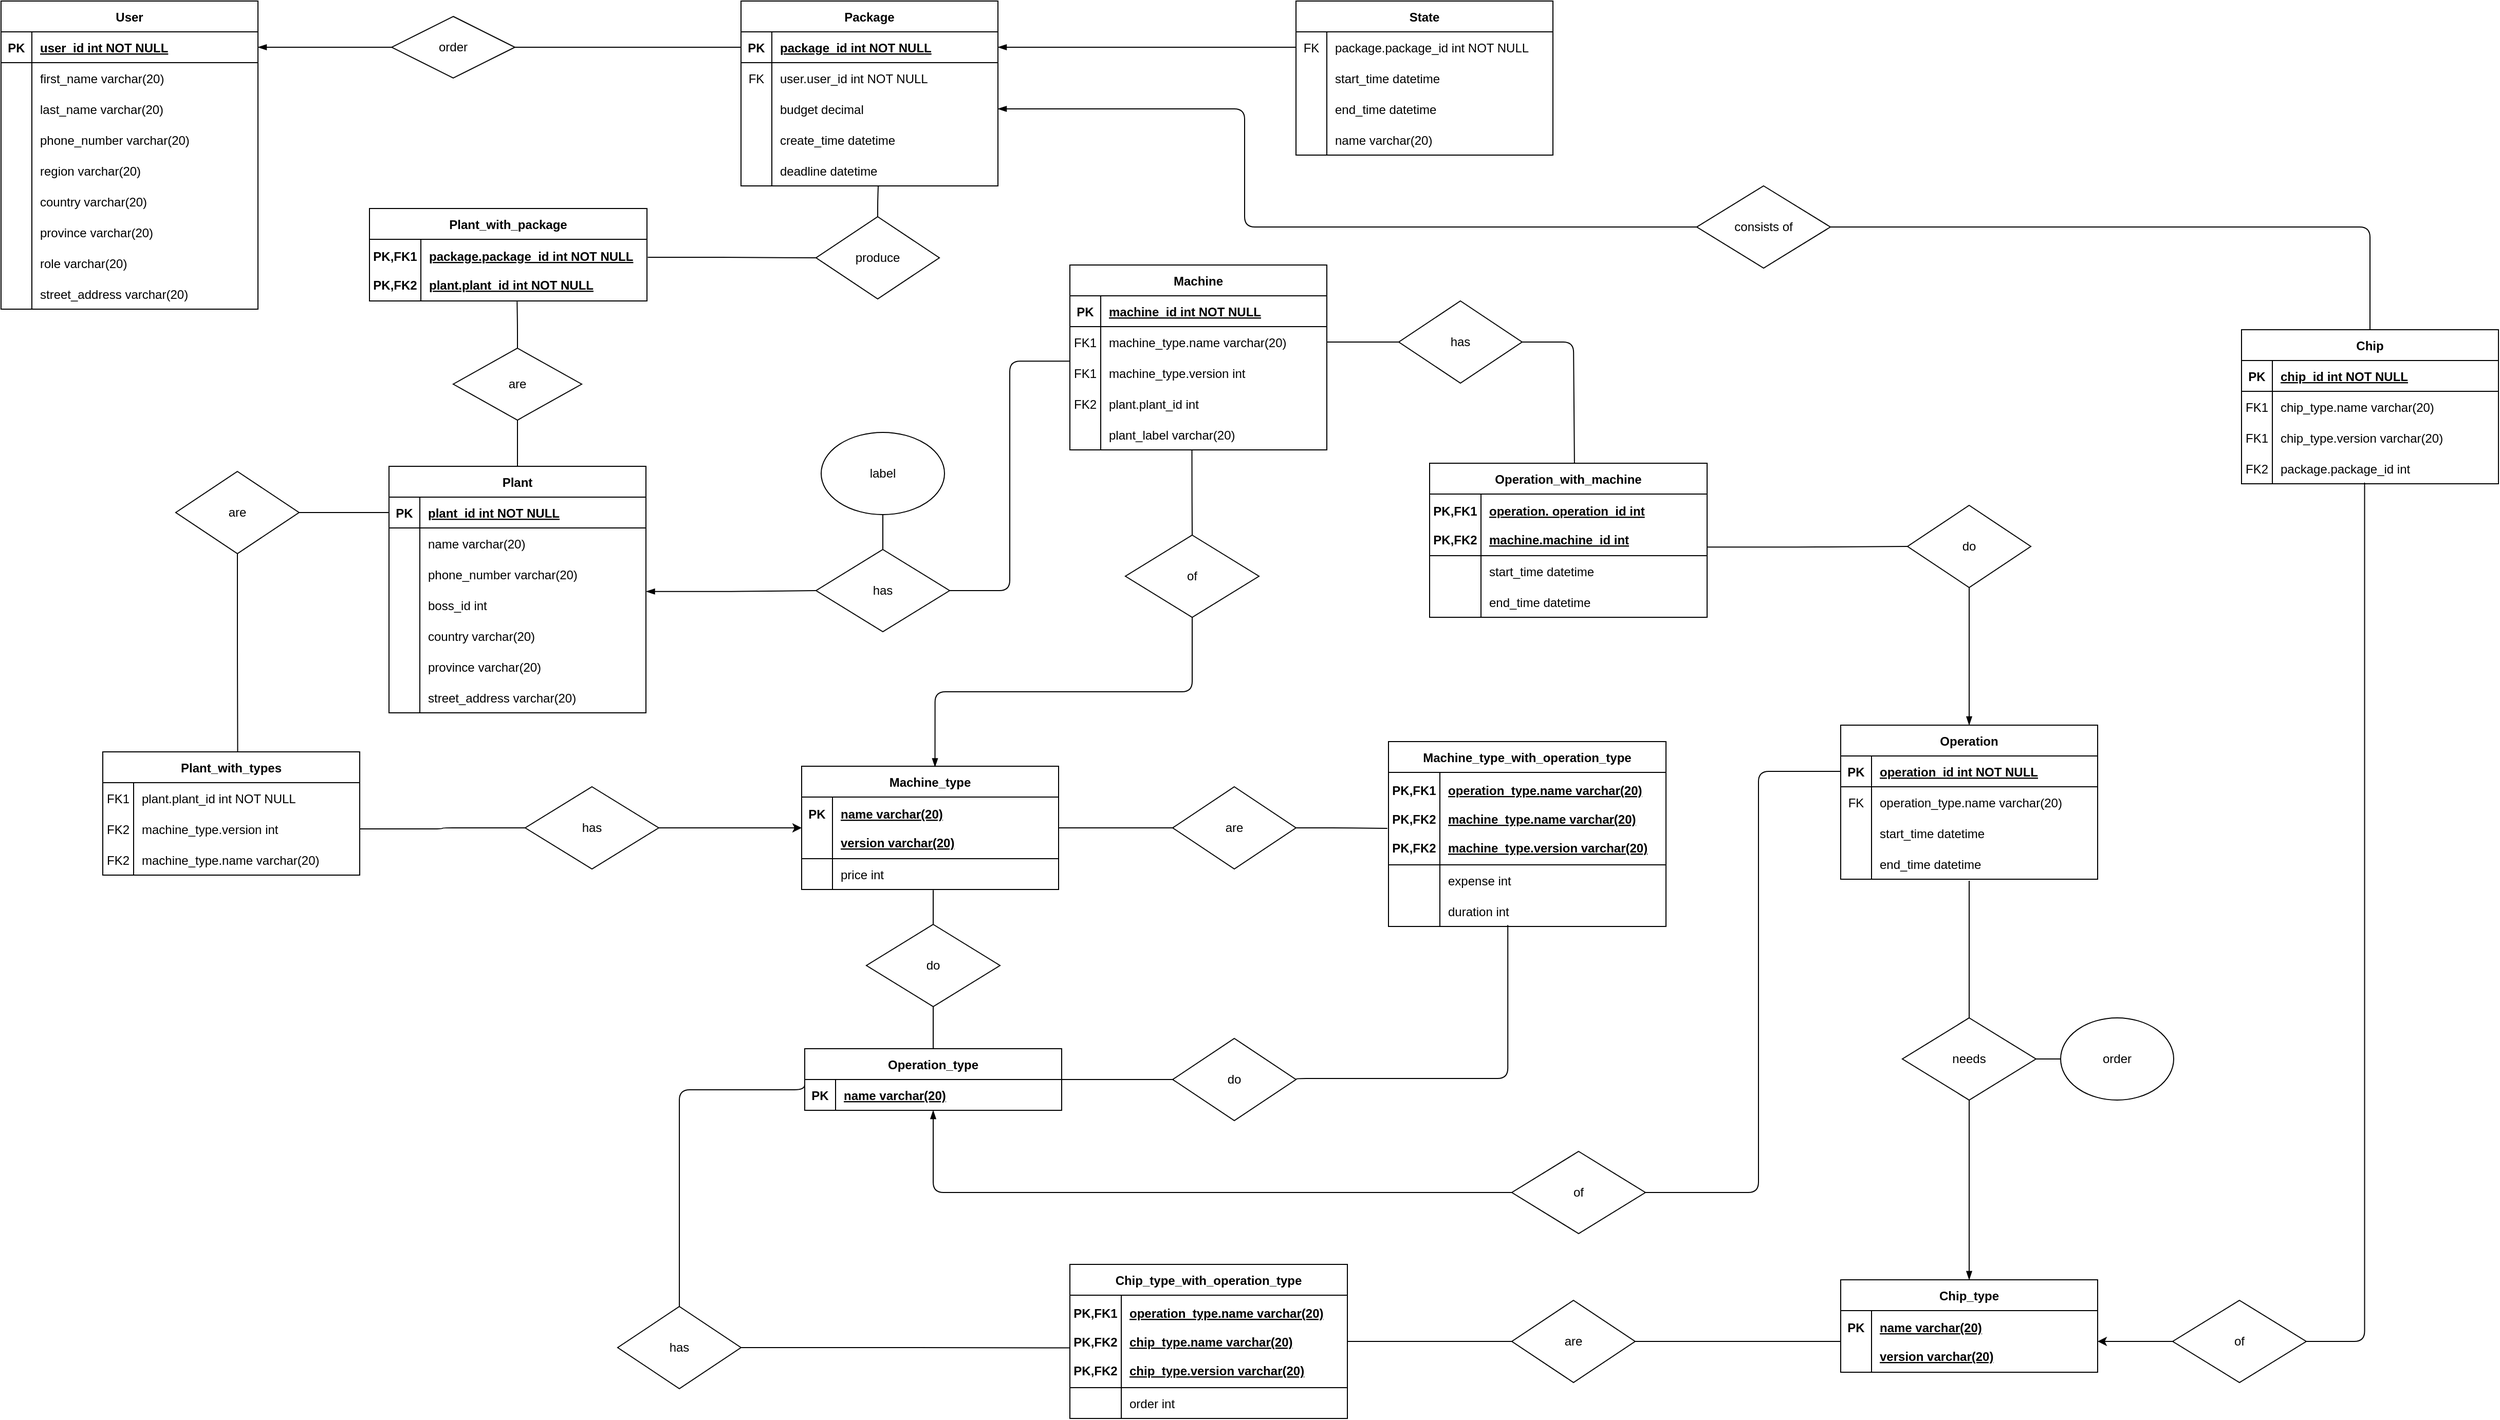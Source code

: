 <mxfile version="20.6.1" type="device"><diagram id="R2lEEEUBdFMjLlhIrx00" name="Page-1"><mxGraphModel dx="2512" dy="855" grid="1" gridSize="10" guides="1" tooltips="1" connect="1" arrows="1" fold="1" page="1" pageScale="1" pageWidth="1169" pageHeight="1654" math="0" shadow="0" extFonts="Permanent Marker^https://fonts.googleapis.com/css?family=Permanent+Marker"><root><mxCell id="0"/><mxCell id="1" parent="0"/><mxCell id="C-vyLk0tnHw3VtMMgP7b-12" value="" style="edgeStyle=elbowEdgeStyle;endArrow=none;startArrow=blockThin;endFill=0;startFill=1;" parent="1" source="C-vyLk0tnHw3VtMMgP7b-3" target="C-vyLk0tnHw3VtMMgP7b-17" edge="1"><mxGeometry width="100" height="100" relative="1" as="geometry"><mxPoint x="400" y="180" as="sourcePoint"/><mxPoint x="460" y="205" as="targetPoint"/></mxGeometry></mxCell><mxCell id="C-vyLk0tnHw3VtMMgP7b-2" value="Package" style="shape=table;startSize=30;container=1;collapsible=1;childLayout=tableLayout;fixedRows=1;rowLines=0;fontStyle=1;align=center;resizeLast=1;" parent="1" vertex="1"><mxGeometry x="350" y="30" width="250" height="180" as="geometry"/></mxCell><mxCell id="C-vyLk0tnHw3VtMMgP7b-3" value="" style="shape=partialRectangle;collapsible=0;dropTarget=0;pointerEvents=0;fillColor=none;points=[[0,0.5],[1,0.5]];portConstraint=eastwest;top=0;left=0;right=0;bottom=1;" parent="C-vyLk0tnHw3VtMMgP7b-2" vertex="1"><mxGeometry y="30" width="250" height="30" as="geometry"/></mxCell><mxCell id="C-vyLk0tnHw3VtMMgP7b-4" value="PK" style="shape=partialRectangle;overflow=hidden;connectable=0;fillColor=none;top=0;left=0;bottom=0;right=0;fontStyle=1;" parent="C-vyLk0tnHw3VtMMgP7b-3" vertex="1"><mxGeometry width="30" height="30" as="geometry"><mxRectangle width="30" height="30" as="alternateBounds"/></mxGeometry></mxCell><mxCell id="C-vyLk0tnHw3VtMMgP7b-5" value="package_id int NOT NULL " style="shape=partialRectangle;overflow=hidden;connectable=0;fillColor=none;top=0;left=0;bottom=0;right=0;align=left;spacingLeft=6;fontStyle=5;" parent="C-vyLk0tnHw3VtMMgP7b-3" vertex="1"><mxGeometry x="30" width="220" height="30" as="geometry"><mxRectangle width="220" height="30" as="alternateBounds"/></mxGeometry></mxCell><mxCell id="C-vyLk0tnHw3VtMMgP7b-6" value="" style="shape=partialRectangle;collapsible=0;dropTarget=0;pointerEvents=0;fillColor=none;points=[[0,0.5],[1,0.5]];portConstraint=eastwest;top=0;left=0;right=0;bottom=0;" parent="C-vyLk0tnHw3VtMMgP7b-2" vertex="1"><mxGeometry y="60" width="250" height="30" as="geometry"/></mxCell><mxCell id="C-vyLk0tnHw3VtMMgP7b-7" value="FK" style="shape=partialRectangle;overflow=hidden;connectable=0;fillColor=none;top=0;left=0;bottom=0;right=0;" parent="C-vyLk0tnHw3VtMMgP7b-6" vertex="1"><mxGeometry width="30" height="30" as="geometry"><mxRectangle width="30" height="30" as="alternateBounds"/></mxGeometry></mxCell><mxCell id="C-vyLk0tnHw3VtMMgP7b-8" value="user.user_id int NOT NULL" style="shape=partialRectangle;overflow=hidden;connectable=0;fillColor=none;top=0;left=0;bottom=0;right=0;align=left;spacingLeft=6;" parent="C-vyLk0tnHw3VtMMgP7b-6" vertex="1"><mxGeometry x="30" width="220" height="30" as="geometry"><mxRectangle width="220" height="30" as="alternateBounds"/></mxGeometry></mxCell><mxCell id="C-vyLk0tnHw3VtMMgP7b-9" value="" style="shape=partialRectangle;collapsible=0;dropTarget=0;pointerEvents=0;fillColor=none;points=[[0,0.5],[1,0.5]];portConstraint=eastwest;top=0;left=0;right=0;bottom=0;" parent="C-vyLk0tnHw3VtMMgP7b-2" vertex="1"><mxGeometry y="90" width="250" height="30" as="geometry"/></mxCell><mxCell id="C-vyLk0tnHw3VtMMgP7b-10" value="" style="shape=partialRectangle;overflow=hidden;connectable=0;fillColor=none;top=0;left=0;bottom=0;right=0;" parent="C-vyLk0tnHw3VtMMgP7b-9" vertex="1"><mxGeometry width="30" height="30" as="geometry"><mxRectangle width="30" height="30" as="alternateBounds"/></mxGeometry></mxCell><mxCell id="C-vyLk0tnHw3VtMMgP7b-11" value="budget decimal " style="shape=partialRectangle;overflow=hidden;connectable=0;fillColor=none;top=0;left=0;bottom=0;right=0;align=left;spacingLeft=6;" parent="C-vyLk0tnHw3VtMMgP7b-9" vertex="1"><mxGeometry x="30" width="220" height="30" as="geometry"><mxRectangle width="220" height="30" as="alternateBounds"/></mxGeometry></mxCell><mxCell id="6Saa8b9fmWinU2tlD57g-1" value="" style="shape=partialRectangle;collapsible=0;dropTarget=0;pointerEvents=0;fillColor=none;points=[[0,0.5],[1,0.5]];portConstraint=eastwest;top=0;left=0;right=0;bottom=0;" parent="C-vyLk0tnHw3VtMMgP7b-2" vertex="1"><mxGeometry y="120" width="250" height="30" as="geometry"/></mxCell><mxCell id="6Saa8b9fmWinU2tlD57g-2" value="" style="shape=partialRectangle;overflow=hidden;connectable=0;fillColor=none;top=0;left=0;bottom=0;right=0;" parent="6Saa8b9fmWinU2tlD57g-1" vertex="1"><mxGeometry width="30" height="30" as="geometry"><mxRectangle width="30" height="30" as="alternateBounds"/></mxGeometry></mxCell><mxCell id="6Saa8b9fmWinU2tlD57g-3" value="create_time datetime" style="shape=partialRectangle;overflow=hidden;connectable=0;fillColor=none;top=0;left=0;bottom=0;right=0;align=left;spacingLeft=6;" parent="6Saa8b9fmWinU2tlD57g-1" vertex="1"><mxGeometry x="30" width="220" height="30" as="geometry"><mxRectangle width="220" height="30" as="alternateBounds"/></mxGeometry></mxCell><mxCell id="6Saa8b9fmWinU2tlD57g-4" value="" style="shape=partialRectangle;collapsible=0;dropTarget=0;pointerEvents=0;fillColor=none;points=[[0,0.5],[1,0.5]];portConstraint=eastwest;top=0;left=0;right=0;bottom=0;" parent="C-vyLk0tnHw3VtMMgP7b-2" vertex="1"><mxGeometry y="150" width="250" height="30" as="geometry"/></mxCell><mxCell id="6Saa8b9fmWinU2tlD57g-5" value="" style="shape=partialRectangle;overflow=hidden;connectable=0;fillColor=none;top=0;left=0;bottom=0;right=0;" parent="6Saa8b9fmWinU2tlD57g-4" vertex="1"><mxGeometry width="30" height="30" as="geometry"><mxRectangle width="30" height="30" as="alternateBounds"/></mxGeometry></mxCell><mxCell id="6Saa8b9fmWinU2tlD57g-6" value="deadline datetime" style="shape=partialRectangle;overflow=hidden;connectable=0;fillColor=none;top=0;left=0;bottom=0;right=0;align=left;spacingLeft=6;" parent="6Saa8b9fmWinU2tlD57g-4" vertex="1"><mxGeometry x="30" width="220" height="30" as="geometry"><mxRectangle width="220" height="30" as="alternateBounds"/></mxGeometry></mxCell><mxCell id="C-vyLk0tnHw3VtMMgP7b-13" value="State" style="shape=table;startSize=30;container=1;collapsible=1;childLayout=tableLayout;fixedRows=1;rowLines=0;fontStyle=1;align=center;resizeLast=1;" parent="1" vertex="1"><mxGeometry x="890" y="30" width="250" height="150" as="geometry"/></mxCell><mxCell id="C-vyLk0tnHw3VtMMgP7b-17" value="" style="shape=partialRectangle;collapsible=0;dropTarget=0;pointerEvents=0;fillColor=none;points=[[0,0.5],[1,0.5]];portConstraint=eastwest;top=0;left=0;right=0;bottom=0;" parent="C-vyLk0tnHw3VtMMgP7b-13" vertex="1"><mxGeometry y="30" width="250" height="30" as="geometry"/></mxCell><mxCell id="C-vyLk0tnHw3VtMMgP7b-18" value="FK" style="shape=partialRectangle;overflow=hidden;connectable=0;fillColor=none;top=0;left=0;bottom=0;right=0;" parent="C-vyLk0tnHw3VtMMgP7b-17" vertex="1"><mxGeometry width="30" height="30" as="geometry"><mxRectangle width="30" height="30" as="alternateBounds"/></mxGeometry></mxCell><mxCell id="C-vyLk0tnHw3VtMMgP7b-19" value="package.package_id int NOT NULL" style="shape=partialRectangle;overflow=hidden;connectable=0;fillColor=none;top=0;left=0;bottom=0;right=0;align=left;spacingLeft=6;" parent="C-vyLk0tnHw3VtMMgP7b-17" vertex="1"><mxGeometry x="30" width="220" height="30" as="geometry"><mxRectangle width="220" height="30" as="alternateBounds"/></mxGeometry></mxCell><mxCell id="C-vyLk0tnHw3VtMMgP7b-20" value="" style="shape=partialRectangle;collapsible=0;dropTarget=0;pointerEvents=0;fillColor=none;points=[[0,0.5],[1,0.5]];portConstraint=eastwest;top=0;left=0;right=0;bottom=0;" parent="C-vyLk0tnHw3VtMMgP7b-13" vertex="1"><mxGeometry y="60" width="250" height="30" as="geometry"/></mxCell><mxCell id="C-vyLk0tnHw3VtMMgP7b-21" value="" style="shape=partialRectangle;overflow=hidden;connectable=0;fillColor=none;top=0;left=0;bottom=0;right=0;" parent="C-vyLk0tnHw3VtMMgP7b-20" vertex="1"><mxGeometry width="30" height="30" as="geometry"><mxRectangle width="30" height="30" as="alternateBounds"/></mxGeometry></mxCell><mxCell id="C-vyLk0tnHw3VtMMgP7b-22" value="start_time datetime" style="shape=partialRectangle;overflow=hidden;connectable=0;fillColor=none;top=0;left=0;bottom=0;right=0;align=left;spacingLeft=6;" parent="C-vyLk0tnHw3VtMMgP7b-20" vertex="1"><mxGeometry x="30" width="220" height="30" as="geometry"><mxRectangle width="220" height="30" as="alternateBounds"/></mxGeometry></mxCell><mxCell id="6Saa8b9fmWinU2tlD57g-38" value="" style="shape=partialRectangle;collapsible=0;dropTarget=0;pointerEvents=0;fillColor=none;points=[[0,0.5],[1,0.5]];portConstraint=eastwest;top=0;left=0;right=0;bottom=0;" parent="C-vyLk0tnHw3VtMMgP7b-13" vertex="1"><mxGeometry y="90" width="250" height="30" as="geometry"/></mxCell><mxCell id="6Saa8b9fmWinU2tlD57g-39" value="" style="shape=partialRectangle;overflow=hidden;connectable=0;fillColor=none;top=0;left=0;bottom=0;right=0;" parent="6Saa8b9fmWinU2tlD57g-38" vertex="1"><mxGeometry width="30" height="30" as="geometry"><mxRectangle width="30" height="30" as="alternateBounds"/></mxGeometry></mxCell><mxCell id="6Saa8b9fmWinU2tlD57g-40" value="end_time datetime" style="shape=partialRectangle;overflow=hidden;connectable=0;fillColor=none;top=0;left=0;bottom=0;right=0;align=left;spacingLeft=6;" parent="6Saa8b9fmWinU2tlD57g-38" vertex="1"><mxGeometry x="30" width="220" height="30" as="geometry"><mxRectangle width="220" height="30" as="alternateBounds"/></mxGeometry></mxCell><mxCell id="6Saa8b9fmWinU2tlD57g-42" value="" style="shape=partialRectangle;collapsible=0;dropTarget=0;pointerEvents=0;fillColor=none;points=[[0,0.5],[1,0.5]];portConstraint=eastwest;top=0;left=0;right=0;bottom=0;" parent="C-vyLk0tnHw3VtMMgP7b-13" vertex="1"><mxGeometry y="120" width="250" height="30" as="geometry"/></mxCell><mxCell id="6Saa8b9fmWinU2tlD57g-43" value="" style="shape=partialRectangle;overflow=hidden;connectable=0;fillColor=none;top=0;left=0;bottom=0;right=0;" parent="6Saa8b9fmWinU2tlD57g-42" vertex="1"><mxGeometry width="30" height="30" as="geometry"><mxRectangle width="30" height="30" as="alternateBounds"/></mxGeometry></mxCell><mxCell id="6Saa8b9fmWinU2tlD57g-44" value="name varchar(20)" style="shape=partialRectangle;overflow=hidden;connectable=0;fillColor=none;top=0;left=0;bottom=0;right=0;align=left;spacingLeft=6;" parent="6Saa8b9fmWinU2tlD57g-42" vertex="1"><mxGeometry x="30" width="220" height="30" as="geometry"><mxRectangle width="220" height="30" as="alternateBounds"/></mxGeometry></mxCell><mxCell id="C-vyLk0tnHw3VtMMgP7b-23" value="User" style="shape=table;startSize=30;container=1;collapsible=1;childLayout=tableLayout;fixedRows=1;rowLines=0;fontStyle=1;align=center;resizeLast=1;" parent="1" vertex="1"><mxGeometry x="-370" y="30" width="250" height="300" as="geometry"/></mxCell><mxCell id="C-vyLk0tnHw3VtMMgP7b-24" value="" style="shape=partialRectangle;collapsible=0;dropTarget=0;pointerEvents=0;fillColor=none;points=[[0,0.5],[1,0.5]];portConstraint=eastwest;top=0;left=0;right=0;bottom=1;" parent="C-vyLk0tnHw3VtMMgP7b-23" vertex="1"><mxGeometry y="30" width="250" height="30" as="geometry"/></mxCell><mxCell id="C-vyLk0tnHw3VtMMgP7b-25" value="PK" style="shape=partialRectangle;overflow=hidden;connectable=0;fillColor=none;top=0;left=0;bottom=0;right=0;fontStyle=1;" parent="C-vyLk0tnHw3VtMMgP7b-24" vertex="1"><mxGeometry width="30" height="30" as="geometry"><mxRectangle width="30" height="30" as="alternateBounds"/></mxGeometry></mxCell><mxCell id="C-vyLk0tnHw3VtMMgP7b-26" value="user_id int NOT NULL " style="shape=partialRectangle;overflow=hidden;connectable=0;fillColor=none;top=0;left=0;bottom=0;right=0;align=left;spacingLeft=6;fontStyle=5;" parent="C-vyLk0tnHw3VtMMgP7b-24" vertex="1"><mxGeometry x="30" width="220" height="30" as="geometry"><mxRectangle width="220" height="30" as="alternateBounds"/></mxGeometry></mxCell><mxCell id="C-vyLk0tnHw3VtMMgP7b-27" value="" style="shape=partialRectangle;collapsible=0;dropTarget=0;pointerEvents=0;fillColor=none;points=[[0,0.5],[1,0.5]];portConstraint=eastwest;top=0;left=0;right=0;bottom=0;" parent="C-vyLk0tnHw3VtMMgP7b-23" vertex="1"><mxGeometry y="60" width="250" height="30" as="geometry"/></mxCell><mxCell id="C-vyLk0tnHw3VtMMgP7b-28" value="" style="shape=partialRectangle;overflow=hidden;connectable=0;fillColor=none;top=0;left=0;bottom=0;right=0;" parent="C-vyLk0tnHw3VtMMgP7b-27" vertex="1"><mxGeometry width="30" height="30" as="geometry"><mxRectangle width="30" height="30" as="alternateBounds"/></mxGeometry></mxCell><mxCell id="C-vyLk0tnHw3VtMMgP7b-29" value="first_name varchar(20)" style="shape=partialRectangle;overflow=hidden;connectable=0;fillColor=none;top=0;left=0;bottom=0;right=0;align=left;spacingLeft=6;" parent="C-vyLk0tnHw3VtMMgP7b-27" vertex="1"><mxGeometry x="30" width="220" height="30" as="geometry"><mxRectangle width="220" height="30" as="alternateBounds"/></mxGeometry></mxCell><mxCell id="6Saa8b9fmWinU2tlD57g-7" value="" style="shape=partialRectangle;collapsible=0;dropTarget=0;pointerEvents=0;fillColor=none;points=[[0,0.5],[1,0.5]];portConstraint=eastwest;top=0;left=0;right=0;bottom=0;" parent="C-vyLk0tnHw3VtMMgP7b-23" vertex="1"><mxGeometry y="90" width="250" height="30" as="geometry"/></mxCell><mxCell id="6Saa8b9fmWinU2tlD57g-8" value="" style="shape=partialRectangle;overflow=hidden;connectable=0;fillColor=none;top=0;left=0;bottom=0;right=0;" parent="6Saa8b9fmWinU2tlD57g-7" vertex="1"><mxGeometry width="30" height="30" as="geometry"><mxRectangle width="30" height="30" as="alternateBounds"/></mxGeometry></mxCell><mxCell id="6Saa8b9fmWinU2tlD57g-9" value="last_name varchar(20)" style="shape=partialRectangle;overflow=hidden;connectable=0;fillColor=none;top=0;left=0;bottom=0;right=0;align=left;spacingLeft=6;" parent="6Saa8b9fmWinU2tlD57g-7" vertex="1"><mxGeometry x="30" width="220" height="30" as="geometry"><mxRectangle width="220" height="30" as="alternateBounds"/></mxGeometry></mxCell><mxCell id="6Saa8b9fmWinU2tlD57g-10" value="" style="shape=partialRectangle;collapsible=0;dropTarget=0;pointerEvents=0;fillColor=none;points=[[0,0.5],[1,0.5]];portConstraint=eastwest;top=0;left=0;right=0;bottom=0;" parent="C-vyLk0tnHw3VtMMgP7b-23" vertex="1"><mxGeometry y="120" width="250" height="30" as="geometry"/></mxCell><mxCell id="6Saa8b9fmWinU2tlD57g-11" value="" style="shape=partialRectangle;overflow=hidden;connectable=0;fillColor=none;top=0;left=0;bottom=0;right=0;" parent="6Saa8b9fmWinU2tlD57g-10" vertex="1"><mxGeometry width="30" height="30" as="geometry"><mxRectangle width="30" height="30" as="alternateBounds"/></mxGeometry></mxCell><mxCell id="6Saa8b9fmWinU2tlD57g-12" value="phone_number varchar(20) " style="shape=partialRectangle;overflow=hidden;connectable=0;fillColor=none;top=0;left=0;bottom=0;right=0;align=left;spacingLeft=6;" parent="6Saa8b9fmWinU2tlD57g-10" vertex="1"><mxGeometry x="30" width="220" height="30" as="geometry"><mxRectangle width="220" height="30" as="alternateBounds"/></mxGeometry></mxCell><mxCell id="6Saa8b9fmWinU2tlD57g-13" value="" style="shape=partialRectangle;collapsible=0;dropTarget=0;pointerEvents=0;fillColor=none;points=[[0,0.5],[1,0.5]];portConstraint=eastwest;top=0;left=0;right=0;bottom=0;" parent="C-vyLk0tnHw3VtMMgP7b-23" vertex="1"><mxGeometry y="150" width="250" height="30" as="geometry"/></mxCell><mxCell id="6Saa8b9fmWinU2tlD57g-14" value="" style="shape=partialRectangle;overflow=hidden;connectable=0;fillColor=none;top=0;left=0;bottom=0;right=0;" parent="6Saa8b9fmWinU2tlD57g-13" vertex="1"><mxGeometry width="30" height="30" as="geometry"><mxRectangle width="30" height="30" as="alternateBounds"/></mxGeometry></mxCell><mxCell id="6Saa8b9fmWinU2tlD57g-15" value="region varchar(20)" style="shape=partialRectangle;overflow=hidden;connectable=0;fillColor=none;top=0;left=0;bottom=0;right=0;align=left;spacingLeft=6;" parent="6Saa8b9fmWinU2tlD57g-13" vertex="1"><mxGeometry x="30" width="220" height="30" as="geometry"><mxRectangle width="220" height="30" as="alternateBounds"/></mxGeometry></mxCell><mxCell id="6Saa8b9fmWinU2tlD57g-16" value="" style="shape=partialRectangle;collapsible=0;dropTarget=0;pointerEvents=0;fillColor=none;points=[[0,0.5],[1,0.5]];portConstraint=eastwest;top=0;left=0;right=0;bottom=0;" parent="C-vyLk0tnHw3VtMMgP7b-23" vertex="1"><mxGeometry y="180" width="250" height="30" as="geometry"/></mxCell><mxCell id="6Saa8b9fmWinU2tlD57g-17" value="" style="shape=partialRectangle;overflow=hidden;connectable=0;fillColor=none;top=0;left=0;bottom=0;right=0;" parent="6Saa8b9fmWinU2tlD57g-16" vertex="1"><mxGeometry width="30" height="30" as="geometry"><mxRectangle width="30" height="30" as="alternateBounds"/></mxGeometry></mxCell><mxCell id="6Saa8b9fmWinU2tlD57g-18" value="country varchar(20)" style="shape=partialRectangle;overflow=hidden;connectable=0;fillColor=none;top=0;left=0;bottom=0;right=0;align=left;spacingLeft=6;" parent="6Saa8b9fmWinU2tlD57g-16" vertex="1"><mxGeometry x="30" width="220" height="30" as="geometry"><mxRectangle width="220" height="30" as="alternateBounds"/></mxGeometry></mxCell><mxCell id="6Saa8b9fmWinU2tlD57g-29" value="" style="shape=partialRectangle;collapsible=0;dropTarget=0;pointerEvents=0;fillColor=none;points=[[0,0.5],[1,0.5]];portConstraint=eastwest;top=0;left=0;right=0;bottom=0;" parent="C-vyLk0tnHw3VtMMgP7b-23" vertex="1"><mxGeometry y="210" width="250" height="30" as="geometry"/></mxCell><mxCell id="6Saa8b9fmWinU2tlD57g-30" value="" style="shape=partialRectangle;overflow=hidden;connectable=0;fillColor=none;top=0;left=0;bottom=0;right=0;" parent="6Saa8b9fmWinU2tlD57g-29" vertex="1"><mxGeometry width="30" height="30" as="geometry"><mxRectangle width="30" height="30" as="alternateBounds"/></mxGeometry></mxCell><mxCell id="6Saa8b9fmWinU2tlD57g-31" value="province varchar(20)" style="shape=partialRectangle;overflow=hidden;connectable=0;fillColor=none;top=0;left=0;bottom=0;right=0;align=left;spacingLeft=6;" parent="6Saa8b9fmWinU2tlD57g-29" vertex="1"><mxGeometry x="30" width="220" height="30" as="geometry"><mxRectangle width="220" height="30" as="alternateBounds"/></mxGeometry></mxCell><mxCell id="6Saa8b9fmWinU2tlD57g-32" value="" style="shape=partialRectangle;collapsible=0;dropTarget=0;pointerEvents=0;fillColor=none;points=[[0,0.5],[1,0.5]];portConstraint=eastwest;top=0;left=0;right=0;bottom=0;" parent="C-vyLk0tnHw3VtMMgP7b-23" vertex="1"><mxGeometry y="240" width="250" height="30" as="geometry"/></mxCell><mxCell id="6Saa8b9fmWinU2tlD57g-33" value="" style="shape=partialRectangle;overflow=hidden;connectable=0;fillColor=none;top=0;left=0;bottom=0;right=0;" parent="6Saa8b9fmWinU2tlD57g-32" vertex="1"><mxGeometry width="30" height="30" as="geometry"><mxRectangle width="30" height="30" as="alternateBounds"/></mxGeometry></mxCell><mxCell id="6Saa8b9fmWinU2tlD57g-34" value="role varchar(20)" style="shape=partialRectangle;overflow=hidden;connectable=0;fillColor=none;top=0;left=0;bottom=0;right=0;align=left;spacingLeft=6;" parent="6Saa8b9fmWinU2tlD57g-32" vertex="1"><mxGeometry x="30" width="220" height="30" as="geometry"><mxRectangle width="220" height="30" as="alternateBounds"/></mxGeometry></mxCell><mxCell id="6Saa8b9fmWinU2tlD57g-35" value="" style="shape=partialRectangle;collapsible=0;dropTarget=0;pointerEvents=0;fillColor=none;points=[[0,0.5],[1,0.5]];portConstraint=eastwest;top=0;left=0;right=0;bottom=0;" parent="C-vyLk0tnHw3VtMMgP7b-23" vertex="1"><mxGeometry y="270" width="250" height="30" as="geometry"/></mxCell><mxCell id="6Saa8b9fmWinU2tlD57g-36" value="" style="shape=partialRectangle;overflow=hidden;connectable=0;fillColor=none;top=0;left=0;bottom=0;right=0;" parent="6Saa8b9fmWinU2tlD57g-35" vertex="1"><mxGeometry width="30" height="30" as="geometry"><mxRectangle width="30" height="30" as="alternateBounds"/></mxGeometry></mxCell><mxCell id="6Saa8b9fmWinU2tlD57g-37" value="street_address varchar(20)" style="shape=partialRectangle;overflow=hidden;connectable=0;fillColor=none;top=0;left=0;bottom=0;right=0;align=left;spacingLeft=6;" parent="6Saa8b9fmWinU2tlD57g-35" vertex="1"><mxGeometry x="30" width="220" height="30" as="geometry"><mxRectangle width="220" height="30" as="alternateBounds"/></mxGeometry></mxCell><mxCell id="6Saa8b9fmWinU2tlD57g-58" value="Plant_with_package" style="shape=table;startSize=30;container=1;collapsible=1;childLayout=tableLayout;fixedRows=1;rowLines=0;fontStyle=1;align=center;resizeLast=1;" parent="1" vertex="1"><mxGeometry x="-11.5" y="232" width="270" height="90" as="geometry"/></mxCell><mxCell id="6Saa8b9fmWinU2tlD57g-59" value="" style="shape=partialRectangle;collapsible=0;dropTarget=0;pointerEvents=0;fillColor=none;points=[[0,0.5],[1,0.5]];portConstraint=eastwest;top=0;left=0;right=0;bottom=1;movable=1;resizable=1;rotatable=1;deletable=1;editable=1;connectable=1;" parent="6Saa8b9fmWinU2tlD57g-58" vertex="1"><mxGeometry y="30" width="270" height="60" as="geometry"/></mxCell><mxCell id="6Saa8b9fmWinU2tlD57g-60" value="PK,FK1&#10;&#10;PK,FK2" style="shape=partialRectangle;overflow=hidden;connectable=0;fillColor=none;top=0;left=0;bottom=0;right=0;fontStyle=1;" parent="6Saa8b9fmWinU2tlD57g-59" vertex="1"><mxGeometry width="50" height="60" as="geometry"><mxRectangle width="50" height="60" as="alternateBounds"/></mxGeometry></mxCell><mxCell id="6Saa8b9fmWinU2tlD57g-61" value="package.package_id int NOT NULL &#10;&#10;plant.plant_id int NOT NULL" style="shape=partialRectangle;overflow=hidden;connectable=0;fillColor=none;top=0;left=0;bottom=0;right=0;align=left;spacingLeft=6;fontStyle=5;" parent="6Saa8b9fmWinU2tlD57g-59" vertex="1"><mxGeometry x="50" width="220" height="60" as="geometry"><mxRectangle width="220" height="60" as="alternateBounds"/></mxGeometry></mxCell><mxCell id="6Saa8b9fmWinU2tlD57g-86" value="Plant" style="shape=table;startSize=30;container=1;collapsible=1;childLayout=tableLayout;fixedRows=1;rowLines=0;fontStyle=1;align=center;resizeLast=1;" parent="1" vertex="1"><mxGeometry x="7.5" y="483" width="250" height="240" as="geometry"/></mxCell><mxCell id="6Saa8b9fmWinU2tlD57g-87" value="" style="shape=partialRectangle;collapsible=0;dropTarget=0;pointerEvents=0;fillColor=none;points=[[0,0.5],[1,0.5]];portConstraint=eastwest;top=0;left=0;right=0;bottom=1;" parent="6Saa8b9fmWinU2tlD57g-86" vertex="1"><mxGeometry y="30" width="250" height="30" as="geometry"/></mxCell><mxCell id="6Saa8b9fmWinU2tlD57g-88" value="PK" style="shape=partialRectangle;overflow=hidden;connectable=0;fillColor=none;top=0;left=0;bottom=0;right=0;fontStyle=1;" parent="6Saa8b9fmWinU2tlD57g-87" vertex="1"><mxGeometry width="30" height="30" as="geometry"><mxRectangle width="30" height="30" as="alternateBounds"/></mxGeometry></mxCell><mxCell id="6Saa8b9fmWinU2tlD57g-89" value="plant_id int NOT NULL " style="shape=partialRectangle;overflow=hidden;connectable=0;fillColor=none;top=0;left=0;bottom=0;right=0;align=left;spacingLeft=6;fontStyle=5;" parent="6Saa8b9fmWinU2tlD57g-87" vertex="1"><mxGeometry x="30" width="220" height="30" as="geometry"><mxRectangle width="220" height="30" as="alternateBounds"/></mxGeometry></mxCell><mxCell id="6Saa8b9fmWinU2tlD57g-90" value="" style="shape=partialRectangle;collapsible=0;dropTarget=0;pointerEvents=0;fillColor=none;points=[[0,0.5],[1,0.5]];portConstraint=eastwest;top=0;left=0;right=0;bottom=0;" parent="6Saa8b9fmWinU2tlD57g-86" vertex="1"><mxGeometry y="60" width="250" height="30" as="geometry"/></mxCell><mxCell id="6Saa8b9fmWinU2tlD57g-91" value="" style="shape=partialRectangle;overflow=hidden;connectable=0;fillColor=none;top=0;left=0;bottom=0;right=0;" parent="6Saa8b9fmWinU2tlD57g-90" vertex="1"><mxGeometry width="30" height="30" as="geometry"><mxRectangle width="30" height="30" as="alternateBounds"/></mxGeometry></mxCell><mxCell id="6Saa8b9fmWinU2tlD57g-92" value="name varchar(20)" style="shape=partialRectangle;overflow=hidden;connectable=0;fillColor=none;top=0;left=0;bottom=0;right=0;align=left;spacingLeft=6;" parent="6Saa8b9fmWinU2tlD57g-90" vertex="1"><mxGeometry x="30" width="220" height="30" as="geometry"><mxRectangle width="220" height="30" as="alternateBounds"/></mxGeometry></mxCell><mxCell id="6Saa8b9fmWinU2tlD57g-96" value="" style="shape=partialRectangle;collapsible=0;dropTarget=0;pointerEvents=0;fillColor=none;points=[[0,0.5],[1,0.5]];portConstraint=eastwest;top=0;left=0;right=0;bottom=0;" parent="6Saa8b9fmWinU2tlD57g-86" vertex="1"><mxGeometry y="90" width="250" height="30" as="geometry"/></mxCell><mxCell id="6Saa8b9fmWinU2tlD57g-97" value="" style="shape=partialRectangle;overflow=hidden;connectable=0;fillColor=none;top=0;left=0;bottom=0;right=0;" parent="6Saa8b9fmWinU2tlD57g-96" vertex="1"><mxGeometry width="30" height="30" as="geometry"><mxRectangle width="30" height="30" as="alternateBounds"/></mxGeometry></mxCell><mxCell id="6Saa8b9fmWinU2tlD57g-98" value="phone_number varchar(20) " style="shape=partialRectangle;overflow=hidden;connectable=0;fillColor=none;top=0;left=0;bottom=0;right=0;align=left;spacingLeft=6;" parent="6Saa8b9fmWinU2tlD57g-96" vertex="1"><mxGeometry x="30" width="220" height="30" as="geometry"><mxRectangle width="220" height="30" as="alternateBounds"/></mxGeometry></mxCell><mxCell id="6Saa8b9fmWinU2tlD57g-99" value="" style="shape=partialRectangle;collapsible=0;dropTarget=0;pointerEvents=0;fillColor=none;points=[[0,0.5],[1,0.5]];portConstraint=eastwest;top=0;left=0;right=0;bottom=0;" parent="6Saa8b9fmWinU2tlD57g-86" vertex="1"><mxGeometry y="120" width="250" height="30" as="geometry"/></mxCell><mxCell id="6Saa8b9fmWinU2tlD57g-100" value="" style="shape=partialRectangle;overflow=hidden;connectable=0;fillColor=none;top=0;left=0;bottom=0;right=0;" parent="6Saa8b9fmWinU2tlD57g-99" vertex="1"><mxGeometry width="30" height="30" as="geometry"><mxRectangle width="30" height="30" as="alternateBounds"/></mxGeometry></mxCell><mxCell id="6Saa8b9fmWinU2tlD57g-101" value="boss_id int" style="shape=partialRectangle;overflow=hidden;connectable=0;fillColor=none;top=0;left=0;bottom=0;right=0;align=left;spacingLeft=6;" parent="6Saa8b9fmWinU2tlD57g-99" vertex="1"><mxGeometry x="30" width="220" height="30" as="geometry"><mxRectangle width="220" height="30" as="alternateBounds"/></mxGeometry></mxCell><mxCell id="6Saa8b9fmWinU2tlD57g-102" value="" style="shape=partialRectangle;collapsible=0;dropTarget=0;pointerEvents=0;fillColor=none;points=[[0,0.5],[1,0.5]];portConstraint=eastwest;top=0;left=0;right=0;bottom=0;" parent="6Saa8b9fmWinU2tlD57g-86" vertex="1"><mxGeometry y="150" width="250" height="30" as="geometry"/></mxCell><mxCell id="6Saa8b9fmWinU2tlD57g-103" value="" style="shape=partialRectangle;overflow=hidden;connectable=0;fillColor=none;top=0;left=0;bottom=0;right=0;" parent="6Saa8b9fmWinU2tlD57g-102" vertex="1"><mxGeometry width="30" height="30" as="geometry"><mxRectangle width="30" height="30" as="alternateBounds"/></mxGeometry></mxCell><mxCell id="6Saa8b9fmWinU2tlD57g-104" value="country varchar(20)" style="shape=partialRectangle;overflow=hidden;connectable=0;fillColor=none;top=0;left=0;bottom=0;right=0;align=left;spacingLeft=6;" parent="6Saa8b9fmWinU2tlD57g-102" vertex="1"><mxGeometry x="30" width="220" height="30" as="geometry"><mxRectangle width="220" height="30" as="alternateBounds"/></mxGeometry></mxCell><mxCell id="6Saa8b9fmWinU2tlD57g-105" value="" style="shape=partialRectangle;collapsible=0;dropTarget=0;pointerEvents=0;fillColor=none;points=[[0,0.5],[1,0.5]];portConstraint=eastwest;top=0;left=0;right=0;bottom=0;" parent="6Saa8b9fmWinU2tlD57g-86" vertex="1"><mxGeometry y="180" width="250" height="30" as="geometry"/></mxCell><mxCell id="6Saa8b9fmWinU2tlD57g-106" value="" style="shape=partialRectangle;overflow=hidden;connectable=0;fillColor=none;top=0;left=0;bottom=0;right=0;" parent="6Saa8b9fmWinU2tlD57g-105" vertex="1"><mxGeometry width="30" height="30" as="geometry"><mxRectangle width="30" height="30" as="alternateBounds"/></mxGeometry></mxCell><mxCell id="6Saa8b9fmWinU2tlD57g-107" value="province varchar(20)" style="shape=partialRectangle;overflow=hidden;connectable=0;fillColor=none;top=0;left=0;bottom=0;right=0;align=left;spacingLeft=6;" parent="6Saa8b9fmWinU2tlD57g-105" vertex="1"><mxGeometry x="30" width="220" height="30" as="geometry"><mxRectangle width="220" height="30" as="alternateBounds"/></mxGeometry></mxCell><mxCell id="6Saa8b9fmWinU2tlD57g-111" value="" style="shape=partialRectangle;collapsible=0;dropTarget=0;pointerEvents=0;fillColor=none;points=[[0,0.5],[1,0.5]];portConstraint=eastwest;top=0;left=0;right=0;bottom=0;" parent="6Saa8b9fmWinU2tlD57g-86" vertex="1"><mxGeometry y="210" width="250" height="30" as="geometry"/></mxCell><mxCell id="6Saa8b9fmWinU2tlD57g-112" value="" style="shape=partialRectangle;overflow=hidden;connectable=0;fillColor=none;top=0;left=0;bottom=0;right=0;" parent="6Saa8b9fmWinU2tlD57g-111" vertex="1"><mxGeometry width="30" height="30" as="geometry"><mxRectangle width="30" height="30" as="alternateBounds"/></mxGeometry></mxCell><mxCell id="6Saa8b9fmWinU2tlD57g-113" value="street_address varchar(20)" style="shape=partialRectangle;overflow=hidden;connectable=0;fillColor=none;top=0;left=0;bottom=0;right=0;align=left;spacingLeft=6;" parent="6Saa8b9fmWinU2tlD57g-111" vertex="1"><mxGeometry x="30" width="220" height="30" as="geometry"><mxRectangle width="220" height="30" as="alternateBounds"/></mxGeometry></mxCell><mxCell id="6Saa8b9fmWinU2tlD57g-114" value="Machine_type" style="shape=table;startSize=30;container=1;collapsible=1;childLayout=tableLayout;fixedRows=1;rowLines=0;fontStyle=1;align=center;resizeLast=1;" parent="1" vertex="1"><mxGeometry x="409" y="775" width="250" height="120" as="geometry"/></mxCell><mxCell id="6Saa8b9fmWinU2tlD57g-115" value="" style="shape=partialRectangle;collapsible=0;dropTarget=0;pointerEvents=0;fillColor=none;points=[[0,0.5],[1,0.5]];portConstraint=eastwest;top=0;left=0;right=0;bottom=1;" parent="6Saa8b9fmWinU2tlD57g-114" vertex="1"><mxGeometry y="30" width="250" height="60" as="geometry"/></mxCell><mxCell id="6Saa8b9fmWinU2tlD57g-116" value="PK&#10;&#10;" style="shape=partialRectangle;overflow=hidden;connectable=0;fillColor=none;top=0;left=0;bottom=0;right=0;fontStyle=1;" parent="6Saa8b9fmWinU2tlD57g-115" vertex="1"><mxGeometry width="30" height="60" as="geometry"><mxRectangle width="30" height="60" as="alternateBounds"/></mxGeometry></mxCell><mxCell id="6Saa8b9fmWinU2tlD57g-117" value="name varchar(20)&#10;&#10;version varchar(20)" style="shape=partialRectangle;overflow=hidden;connectable=0;fillColor=none;top=0;left=0;bottom=0;right=0;align=left;spacingLeft=6;fontStyle=5;" parent="6Saa8b9fmWinU2tlD57g-115" vertex="1"><mxGeometry x="30" width="220" height="60" as="geometry"><mxRectangle width="220" height="60" as="alternateBounds"/></mxGeometry></mxCell><mxCell id="6Saa8b9fmWinU2tlD57g-124" value="" style="shape=partialRectangle;collapsible=0;dropTarget=0;pointerEvents=0;fillColor=none;points=[[0,0.5],[1,0.5]];portConstraint=eastwest;top=0;left=0;right=0;bottom=0;" parent="6Saa8b9fmWinU2tlD57g-114" vertex="1"><mxGeometry y="90" width="250" height="30" as="geometry"/></mxCell><mxCell id="6Saa8b9fmWinU2tlD57g-125" value="" style="shape=partialRectangle;overflow=hidden;connectable=0;fillColor=none;top=0;left=0;bottom=0;right=0;" parent="6Saa8b9fmWinU2tlD57g-124" vertex="1"><mxGeometry width="30" height="30" as="geometry"><mxRectangle width="30" height="30" as="alternateBounds"/></mxGeometry></mxCell><mxCell id="6Saa8b9fmWinU2tlD57g-126" value="price int" style="shape=partialRectangle;overflow=hidden;connectable=0;fillColor=none;top=0;left=0;bottom=0;right=0;align=left;spacingLeft=6;" parent="6Saa8b9fmWinU2tlD57g-124" vertex="1"><mxGeometry x="30" width="220" height="30" as="geometry"><mxRectangle width="220" height="30" as="alternateBounds"/></mxGeometry></mxCell><mxCell id="6Saa8b9fmWinU2tlD57g-139" value="Plant_with_types" style="shape=table;startSize=30;container=1;collapsible=1;childLayout=tableLayout;fixedRows=1;rowLines=0;fontStyle=1;align=center;resizeLast=1;" parent="1" vertex="1"><mxGeometry x="-271" y="761" width="250" height="120" as="geometry"/></mxCell><mxCell id="6Saa8b9fmWinU2tlD57g-140" value="" style="shape=partialRectangle;collapsible=0;dropTarget=0;pointerEvents=0;fillColor=none;points=[[0,0.5],[1,0.5]];portConstraint=eastwest;top=0;left=0;right=0;bottom=0;" parent="6Saa8b9fmWinU2tlD57g-139" vertex="1"><mxGeometry y="30" width="250" height="30" as="geometry"/></mxCell><mxCell id="6Saa8b9fmWinU2tlD57g-141" value="FK1" style="shape=partialRectangle;overflow=hidden;connectable=0;fillColor=none;top=0;left=0;bottom=0;right=0;" parent="6Saa8b9fmWinU2tlD57g-140" vertex="1"><mxGeometry width="30" height="30" as="geometry"><mxRectangle width="30" height="30" as="alternateBounds"/></mxGeometry></mxCell><mxCell id="6Saa8b9fmWinU2tlD57g-142" value="plant.plant_id int NOT NULL" style="shape=partialRectangle;overflow=hidden;connectable=0;fillColor=none;top=0;left=0;bottom=0;right=0;align=left;spacingLeft=6;" parent="6Saa8b9fmWinU2tlD57g-140" vertex="1"><mxGeometry x="30" width="220" height="30" as="geometry"><mxRectangle width="220" height="30" as="alternateBounds"/></mxGeometry></mxCell><mxCell id="6Saa8b9fmWinU2tlD57g-143" value="" style="shape=partialRectangle;collapsible=0;dropTarget=0;pointerEvents=0;fillColor=none;points=[[0,0.5],[1,0.5]];portConstraint=eastwest;top=0;left=0;right=0;bottom=0;" parent="6Saa8b9fmWinU2tlD57g-139" vertex="1"><mxGeometry y="60" width="250" height="30" as="geometry"/></mxCell><mxCell id="6Saa8b9fmWinU2tlD57g-144" value="FK2" style="shape=partialRectangle;overflow=hidden;connectable=0;fillColor=none;top=0;left=0;bottom=0;right=0;" parent="6Saa8b9fmWinU2tlD57g-143" vertex="1"><mxGeometry width="30" height="30" as="geometry"><mxRectangle width="30" height="30" as="alternateBounds"/></mxGeometry></mxCell><mxCell id="6Saa8b9fmWinU2tlD57g-145" value="machine_type.version int" style="shape=partialRectangle;overflow=hidden;connectable=0;fillColor=none;top=0;left=0;bottom=0;right=0;align=left;spacingLeft=6;" parent="6Saa8b9fmWinU2tlD57g-143" vertex="1"><mxGeometry x="30" width="220" height="30" as="geometry"><mxRectangle width="220" height="30" as="alternateBounds"/></mxGeometry></mxCell><mxCell id="6Saa8b9fmWinU2tlD57g-146" value="" style="shape=partialRectangle;collapsible=0;dropTarget=0;pointerEvents=0;fillColor=none;points=[[0,0.5],[1,0.5]];portConstraint=eastwest;top=0;left=0;right=0;bottom=0;" parent="6Saa8b9fmWinU2tlD57g-139" vertex="1"><mxGeometry y="90" width="250" height="30" as="geometry"/></mxCell><mxCell id="6Saa8b9fmWinU2tlD57g-147" value="FK2" style="shape=partialRectangle;overflow=hidden;connectable=0;fillColor=none;top=0;left=0;bottom=0;right=0;" parent="6Saa8b9fmWinU2tlD57g-146" vertex="1"><mxGeometry width="30" height="30" as="geometry"><mxRectangle width="30" height="30" as="alternateBounds"/></mxGeometry></mxCell><mxCell id="6Saa8b9fmWinU2tlD57g-148" value="machine_type.name varchar(20)" style="shape=partialRectangle;overflow=hidden;connectable=0;fillColor=none;top=0;left=0;bottom=0;right=0;align=left;spacingLeft=6;" parent="6Saa8b9fmWinU2tlD57g-146" vertex="1"><mxGeometry x="30" width="220" height="30" as="geometry"><mxRectangle width="220" height="30" as="alternateBounds"/></mxGeometry></mxCell><mxCell id="6Saa8b9fmWinU2tlD57g-152" value="Machine" style="shape=table;startSize=30;container=1;collapsible=1;childLayout=tableLayout;fixedRows=1;rowLines=0;fontStyle=1;align=center;resizeLast=1;" parent="1" vertex="1"><mxGeometry x="670" y="287" width="250" height="180" as="geometry"/></mxCell><mxCell id="6Saa8b9fmWinU2tlD57g-153" value="" style="shape=partialRectangle;collapsible=0;dropTarget=0;pointerEvents=0;fillColor=none;points=[[0,0.5],[1,0.5]];portConstraint=eastwest;top=0;left=0;right=0;bottom=1;" parent="6Saa8b9fmWinU2tlD57g-152" vertex="1"><mxGeometry y="30" width="250" height="30" as="geometry"/></mxCell><mxCell id="6Saa8b9fmWinU2tlD57g-154" value="PK" style="shape=partialRectangle;overflow=hidden;connectable=0;fillColor=none;top=0;left=0;bottom=0;right=0;fontStyle=1;" parent="6Saa8b9fmWinU2tlD57g-153" vertex="1"><mxGeometry width="30" height="30" as="geometry"><mxRectangle width="30" height="30" as="alternateBounds"/></mxGeometry></mxCell><mxCell id="6Saa8b9fmWinU2tlD57g-155" value="machine_id int NOT NULL " style="shape=partialRectangle;overflow=hidden;connectable=0;fillColor=none;top=0;left=0;bottom=0;right=0;align=left;spacingLeft=6;fontStyle=5;" parent="6Saa8b9fmWinU2tlD57g-153" vertex="1"><mxGeometry x="30" width="220" height="30" as="geometry"><mxRectangle width="220" height="30" as="alternateBounds"/></mxGeometry></mxCell><mxCell id="6Saa8b9fmWinU2tlD57g-156" value="" style="shape=partialRectangle;collapsible=0;dropTarget=0;pointerEvents=0;fillColor=none;points=[[0,0.5],[1,0.5]];portConstraint=eastwest;top=0;left=0;right=0;bottom=0;" parent="6Saa8b9fmWinU2tlD57g-152" vertex="1"><mxGeometry y="60" width="250" height="30" as="geometry"/></mxCell><mxCell id="6Saa8b9fmWinU2tlD57g-157" value="FK1" style="shape=partialRectangle;overflow=hidden;connectable=0;fillColor=none;top=0;left=0;bottom=0;right=0;" parent="6Saa8b9fmWinU2tlD57g-156" vertex="1"><mxGeometry width="30" height="30" as="geometry"><mxRectangle width="30" height="30" as="alternateBounds"/></mxGeometry></mxCell><mxCell id="6Saa8b9fmWinU2tlD57g-158" value="machine_type.name varchar(20)" style="shape=partialRectangle;overflow=hidden;connectable=0;fillColor=none;top=0;left=0;bottom=0;right=0;align=left;spacingLeft=6;" parent="6Saa8b9fmWinU2tlD57g-156" vertex="1"><mxGeometry x="30" width="220" height="30" as="geometry"><mxRectangle width="220" height="30" as="alternateBounds"/></mxGeometry></mxCell><mxCell id="6Saa8b9fmWinU2tlD57g-159" value="" style="shape=partialRectangle;collapsible=0;dropTarget=0;pointerEvents=0;fillColor=none;points=[[0,0.5],[1,0.5]];portConstraint=eastwest;top=0;left=0;right=0;bottom=0;" parent="6Saa8b9fmWinU2tlD57g-152" vertex="1"><mxGeometry y="90" width="250" height="30" as="geometry"/></mxCell><mxCell id="6Saa8b9fmWinU2tlD57g-160" value="FK1" style="shape=partialRectangle;overflow=hidden;connectable=0;fillColor=none;top=0;left=0;bottom=0;right=0;" parent="6Saa8b9fmWinU2tlD57g-159" vertex="1"><mxGeometry width="30" height="30" as="geometry"><mxRectangle width="30" height="30" as="alternateBounds"/></mxGeometry></mxCell><mxCell id="6Saa8b9fmWinU2tlD57g-161" value="machine_type.version int" style="shape=partialRectangle;overflow=hidden;connectable=0;fillColor=none;top=0;left=0;bottom=0;right=0;align=left;spacingLeft=6;" parent="6Saa8b9fmWinU2tlD57g-159" vertex="1"><mxGeometry x="30" width="220" height="30" as="geometry"><mxRectangle width="220" height="30" as="alternateBounds"/></mxGeometry></mxCell><mxCell id="6Saa8b9fmWinU2tlD57g-162" value="" style="shape=partialRectangle;collapsible=0;dropTarget=0;pointerEvents=0;fillColor=none;points=[[0,0.5],[1,0.5]];portConstraint=eastwest;top=0;left=0;right=0;bottom=0;" parent="6Saa8b9fmWinU2tlD57g-152" vertex="1"><mxGeometry y="120" width="250" height="30" as="geometry"/></mxCell><mxCell id="6Saa8b9fmWinU2tlD57g-163" value="FK2" style="shape=partialRectangle;overflow=hidden;connectable=0;fillColor=none;top=0;left=0;bottom=0;right=0;" parent="6Saa8b9fmWinU2tlD57g-162" vertex="1"><mxGeometry width="30" height="30" as="geometry"><mxRectangle width="30" height="30" as="alternateBounds"/></mxGeometry></mxCell><mxCell id="6Saa8b9fmWinU2tlD57g-164" value="plant.plant_id int" style="shape=partialRectangle;overflow=hidden;connectable=0;fillColor=none;top=0;left=0;bottom=0;right=0;align=left;spacingLeft=6;" parent="6Saa8b9fmWinU2tlD57g-162" vertex="1"><mxGeometry x="30" width="220" height="30" as="geometry"><mxRectangle width="220" height="30" as="alternateBounds"/></mxGeometry></mxCell><mxCell id="6Saa8b9fmWinU2tlD57g-165" value="" style="shape=partialRectangle;collapsible=0;dropTarget=0;pointerEvents=0;fillColor=none;points=[[0,0.5],[1,0.5]];portConstraint=eastwest;top=0;left=0;right=0;bottom=0;" parent="6Saa8b9fmWinU2tlD57g-152" vertex="1"><mxGeometry y="150" width="250" height="30" as="geometry"/></mxCell><mxCell id="6Saa8b9fmWinU2tlD57g-166" value="" style="shape=partialRectangle;overflow=hidden;connectable=0;fillColor=none;top=0;left=0;bottom=0;right=0;" parent="6Saa8b9fmWinU2tlD57g-165" vertex="1"><mxGeometry width="30" height="30" as="geometry"><mxRectangle width="30" height="30" as="alternateBounds"/></mxGeometry></mxCell><mxCell id="6Saa8b9fmWinU2tlD57g-167" value="plant_label varchar(20)" style="shape=partialRectangle;overflow=hidden;connectable=0;fillColor=none;top=0;left=0;bottom=0;right=0;align=left;spacingLeft=6;" parent="6Saa8b9fmWinU2tlD57g-165" vertex="1"><mxGeometry x="30" width="220" height="30" as="geometry"><mxRectangle width="220" height="30" as="alternateBounds"/></mxGeometry></mxCell><mxCell id="yS6g0wZVihkJ1jYOtgpB-1" value="Chip_type" style="shape=table;startSize=30;container=1;collapsible=1;childLayout=tableLayout;fixedRows=1;rowLines=0;fontStyle=1;align=center;resizeLast=1;" parent="1" vertex="1"><mxGeometry x="1420" y="1275" width="250" height="90" as="geometry"/></mxCell><mxCell id="yS6g0wZVihkJ1jYOtgpB-2" value="" style="shape=partialRectangle;collapsible=0;dropTarget=0;pointerEvents=0;fillColor=none;points=[[0,0.5],[1,0.5]];portConstraint=eastwest;top=0;left=0;right=0;bottom=1;" parent="yS6g0wZVihkJ1jYOtgpB-1" vertex="1"><mxGeometry y="30" width="250" height="60" as="geometry"/></mxCell><mxCell id="yS6g0wZVihkJ1jYOtgpB-3" value="PK&#10;&#10;" style="shape=partialRectangle;overflow=hidden;connectable=0;fillColor=none;top=0;left=0;bottom=0;right=0;fontStyle=1;" parent="yS6g0wZVihkJ1jYOtgpB-2" vertex="1"><mxGeometry width="30" height="60" as="geometry"><mxRectangle width="30" height="60" as="alternateBounds"/></mxGeometry></mxCell><mxCell id="yS6g0wZVihkJ1jYOtgpB-4" value="name varchar(20)&#10;&#10;version varchar(20)" style="shape=partialRectangle;overflow=hidden;connectable=0;fillColor=none;top=0;left=0;bottom=0;right=0;align=left;spacingLeft=6;fontStyle=5;" parent="yS6g0wZVihkJ1jYOtgpB-2" vertex="1"><mxGeometry x="30" width="220" height="60" as="geometry"><mxRectangle width="220" height="60" as="alternateBounds"/></mxGeometry></mxCell><mxCell id="yS6g0wZVihkJ1jYOtgpB-8" value="Chip" style="shape=table;startSize=30;container=1;collapsible=1;childLayout=tableLayout;fixedRows=1;rowLines=0;fontStyle=1;align=center;resizeLast=1;" parent="1" vertex="1"><mxGeometry x="1810" y="350" width="250" height="150" as="geometry"/></mxCell><mxCell id="yS6g0wZVihkJ1jYOtgpB-9" value="" style="shape=partialRectangle;collapsible=0;dropTarget=0;pointerEvents=0;fillColor=none;points=[[0,0.5],[1,0.5]];portConstraint=eastwest;top=0;left=0;right=0;bottom=1;" parent="yS6g0wZVihkJ1jYOtgpB-8" vertex="1"><mxGeometry y="30" width="250" height="30" as="geometry"/></mxCell><mxCell id="yS6g0wZVihkJ1jYOtgpB-10" value="PK" style="shape=partialRectangle;overflow=hidden;connectable=0;fillColor=none;top=0;left=0;bottom=0;right=0;fontStyle=1;" parent="yS6g0wZVihkJ1jYOtgpB-9" vertex="1"><mxGeometry width="30" height="30" as="geometry"><mxRectangle width="30" height="30" as="alternateBounds"/></mxGeometry></mxCell><mxCell id="yS6g0wZVihkJ1jYOtgpB-11" value="chip_id int NOT NULL " style="shape=partialRectangle;overflow=hidden;connectable=0;fillColor=none;top=0;left=0;bottom=0;right=0;align=left;spacingLeft=6;fontStyle=5;" parent="yS6g0wZVihkJ1jYOtgpB-9" vertex="1"><mxGeometry x="30" width="220" height="30" as="geometry"><mxRectangle width="220" height="30" as="alternateBounds"/></mxGeometry></mxCell><mxCell id="yS6g0wZVihkJ1jYOtgpB-12" value="" style="shape=partialRectangle;collapsible=0;dropTarget=0;pointerEvents=0;fillColor=none;points=[[0,0.5],[1,0.5]];portConstraint=eastwest;top=0;left=0;right=0;bottom=0;" parent="yS6g0wZVihkJ1jYOtgpB-8" vertex="1"><mxGeometry y="60" width="250" height="30" as="geometry"/></mxCell><mxCell id="yS6g0wZVihkJ1jYOtgpB-13" value="FK1" style="shape=partialRectangle;overflow=hidden;connectable=0;fillColor=none;top=0;left=0;bottom=0;right=0;" parent="yS6g0wZVihkJ1jYOtgpB-12" vertex="1"><mxGeometry width="30" height="30" as="geometry"><mxRectangle width="30" height="30" as="alternateBounds"/></mxGeometry></mxCell><mxCell id="yS6g0wZVihkJ1jYOtgpB-14" value="chip_type.name varchar(20)" style="shape=partialRectangle;overflow=hidden;connectable=0;fillColor=none;top=0;left=0;bottom=0;right=0;align=left;spacingLeft=6;" parent="yS6g0wZVihkJ1jYOtgpB-12" vertex="1"><mxGeometry x="30" width="220" height="30" as="geometry"><mxRectangle width="220" height="30" as="alternateBounds"/></mxGeometry></mxCell><mxCell id="yS6g0wZVihkJ1jYOtgpB-15" value="" style="shape=partialRectangle;collapsible=0;dropTarget=0;pointerEvents=0;fillColor=none;points=[[0,0.5],[1,0.5]];portConstraint=eastwest;top=0;left=0;right=0;bottom=0;" parent="yS6g0wZVihkJ1jYOtgpB-8" vertex="1"><mxGeometry y="90" width="250" height="30" as="geometry"/></mxCell><mxCell id="yS6g0wZVihkJ1jYOtgpB-16" value="FK1" style="shape=partialRectangle;overflow=hidden;connectable=0;fillColor=none;top=0;left=0;bottom=0;right=0;" parent="yS6g0wZVihkJ1jYOtgpB-15" vertex="1"><mxGeometry width="30" height="30" as="geometry"><mxRectangle width="30" height="30" as="alternateBounds"/></mxGeometry></mxCell><mxCell id="yS6g0wZVihkJ1jYOtgpB-17" value="chip_type.version varchar(20)" style="shape=partialRectangle;overflow=hidden;connectable=0;fillColor=none;top=0;left=0;bottom=0;right=0;align=left;spacingLeft=6;" parent="yS6g0wZVihkJ1jYOtgpB-15" vertex="1"><mxGeometry x="30" width="220" height="30" as="geometry"><mxRectangle width="220" height="30" as="alternateBounds"/></mxGeometry></mxCell><mxCell id="yS6g0wZVihkJ1jYOtgpB-18" value="" style="shape=partialRectangle;collapsible=0;dropTarget=0;pointerEvents=0;fillColor=none;points=[[0,0.5],[1,0.5]];portConstraint=eastwest;top=0;left=0;right=0;bottom=0;" parent="yS6g0wZVihkJ1jYOtgpB-8" vertex="1"><mxGeometry y="120" width="250" height="30" as="geometry"/></mxCell><mxCell id="yS6g0wZVihkJ1jYOtgpB-19" value="FK2" style="shape=partialRectangle;overflow=hidden;connectable=0;fillColor=none;top=0;left=0;bottom=0;right=0;" parent="yS6g0wZVihkJ1jYOtgpB-18" vertex="1"><mxGeometry width="30" height="30" as="geometry"><mxRectangle width="30" height="30" as="alternateBounds"/></mxGeometry></mxCell><mxCell id="yS6g0wZVihkJ1jYOtgpB-20" value="package.package_id int" style="shape=partialRectangle;overflow=hidden;connectable=0;fillColor=none;top=0;left=0;bottom=0;right=0;align=left;spacingLeft=6;" parent="yS6g0wZVihkJ1jYOtgpB-18" vertex="1"><mxGeometry x="30" width="220" height="30" as="geometry"><mxRectangle width="220" height="30" as="alternateBounds"/></mxGeometry></mxCell><mxCell id="yS6g0wZVihkJ1jYOtgpB-28" value="Machine_type_with_operation_type" style="shape=table;startSize=30;container=1;collapsible=1;childLayout=tableLayout;fixedRows=1;rowLines=0;fontStyle=1;align=center;resizeLast=1;" parent="1" vertex="1"><mxGeometry x="980" y="751" width="270" height="180" as="geometry"/></mxCell><mxCell id="yS6g0wZVihkJ1jYOtgpB-29" value="" style="shape=partialRectangle;collapsible=0;dropTarget=0;pointerEvents=0;fillColor=none;points=[[0,0.5],[1,0.5]];portConstraint=eastwest;top=0;left=0;right=0;bottom=1;movable=1;resizable=1;rotatable=1;deletable=1;editable=1;connectable=1;" parent="yS6g0wZVihkJ1jYOtgpB-28" vertex="1"><mxGeometry y="30" width="270" height="90" as="geometry"/></mxCell><mxCell id="yS6g0wZVihkJ1jYOtgpB-30" value="PK,FK1&#10;&#10;PK,FK2&#10;&#10;PK,FK2" style="shape=partialRectangle;overflow=hidden;connectable=0;fillColor=none;top=0;left=0;bottom=0;right=0;fontStyle=1;" parent="yS6g0wZVihkJ1jYOtgpB-29" vertex="1"><mxGeometry width="50" height="90" as="geometry"><mxRectangle width="50" height="90" as="alternateBounds"/></mxGeometry></mxCell><mxCell id="yS6g0wZVihkJ1jYOtgpB-31" value="operation_type.name varchar(20)&#10;&#10;machine_type.name varchar(20)&#10;&#10;machine_type.version varchar(20)" style="shape=partialRectangle;overflow=hidden;connectable=0;fillColor=none;top=0;left=0;bottom=0;right=0;align=left;spacingLeft=6;fontStyle=5;" parent="yS6g0wZVihkJ1jYOtgpB-29" vertex="1"><mxGeometry x="50" width="220" height="90" as="geometry"><mxRectangle width="220" height="90" as="alternateBounds"/></mxGeometry></mxCell><mxCell id="yS6g0wZVihkJ1jYOtgpB-32" value="" style="shape=partialRectangle;collapsible=0;dropTarget=0;pointerEvents=0;fillColor=none;points=[[0,0.5],[1,0.5]];portConstraint=eastwest;top=0;left=0;right=0;bottom=0;" parent="yS6g0wZVihkJ1jYOtgpB-28" vertex="1"><mxGeometry y="120" width="270" height="30" as="geometry"/></mxCell><mxCell id="yS6g0wZVihkJ1jYOtgpB-33" value="" style="shape=partialRectangle;overflow=hidden;connectable=0;fillColor=none;top=0;left=0;bottom=0;right=0;" parent="yS6g0wZVihkJ1jYOtgpB-32" vertex="1"><mxGeometry width="50" height="30" as="geometry"><mxRectangle width="50" height="30" as="alternateBounds"/></mxGeometry></mxCell><mxCell id="yS6g0wZVihkJ1jYOtgpB-34" value="expense int" style="shape=partialRectangle;overflow=hidden;connectable=0;fillColor=none;top=0;left=0;bottom=0;right=0;align=left;spacingLeft=6;" parent="yS6g0wZVihkJ1jYOtgpB-32" vertex="1"><mxGeometry x="50" width="220" height="30" as="geometry"><mxRectangle width="220" height="30" as="alternateBounds"/></mxGeometry></mxCell><mxCell id="yS6g0wZVihkJ1jYOtgpB-84" value="" style="shape=partialRectangle;collapsible=0;dropTarget=0;pointerEvents=0;fillColor=none;points=[[0,0.5],[1,0.5]];portConstraint=eastwest;top=0;left=0;right=0;bottom=0;" parent="yS6g0wZVihkJ1jYOtgpB-28" vertex="1"><mxGeometry y="150" width="270" height="30" as="geometry"/></mxCell><mxCell id="yS6g0wZVihkJ1jYOtgpB-85" value="" style="shape=partialRectangle;overflow=hidden;connectable=0;fillColor=none;top=0;left=0;bottom=0;right=0;" parent="yS6g0wZVihkJ1jYOtgpB-84" vertex="1"><mxGeometry width="50" height="30" as="geometry"><mxRectangle width="50" height="30" as="alternateBounds"/></mxGeometry></mxCell><mxCell id="yS6g0wZVihkJ1jYOtgpB-86" value="duration int" style="shape=partialRectangle;overflow=hidden;connectable=0;fillColor=none;top=0;left=0;bottom=0;right=0;align=left;spacingLeft=6;" parent="yS6g0wZVihkJ1jYOtgpB-84" vertex="1"><mxGeometry x="50" width="220" height="30" as="geometry"><mxRectangle width="220" height="30" as="alternateBounds"/></mxGeometry></mxCell><mxCell id="yS6g0wZVihkJ1jYOtgpB-39" value="Operation" style="shape=table;startSize=30;container=1;collapsible=1;childLayout=tableLayout;fixedRows=1;rowLines=0;fontStyle=1;align=center;resizeLast=1;" parent="1" vertex="1"><mxGeometry x="1420" y="735" width="250" height="150" as="geometry"/></mxCell><mxCell id="yS6g0wZVihkJ1jYOtgpB-40" value="" style="shape=partialRectangle;collapsible=0;dropTarget=0;pointerEvents=0;fillColor=none;points=[[0,0.5],[1,0.5]];portConstraint=eastwest;top=0;left=0;right=0;bottom=1;" parent="yS6g0wZVihkJ1jYOtgpB-39" vertex="1"><mxGeometry y="30" width="250" height="30" as="geometry"/></mxCell><mxCell id="yS6g0wZVihkJ1jYOtgpB-41" value="PK" style="shape=partialRectangle;overflow=hidden;connectable=0;fillColor=none;top=0;left=0;bottom=0;right=0;fontStyle=1;" parent="yS6g0wZVihkJ1jYOtgpB-40" vertex="1"><mxGeometry width="30" height="30" as="geometry"><mxRectangle width="30" height="30" as="alternateBounds"/></mxGeometry></mxCell><mxCell id="yS6g0wZVihkJ1jYOtgpB-42" value="operation_id int NOT NULL " style="shape=partialRectangle;overflow=hidden;connectable=0;fillColor=none;top=0;left=0;bottom=0;right=0;align=left;spacingLeft=6;fontStyle=5;" parent="yS6g0wZVihkJ1jYOtgpB-40" vertex="1"><mxGeometry x="30" width="220" height="30" as="geometry"><mxRectangle width="220" height="30" as="alternateBounds"/></mxGeometry></mxCell><mxCell id="yS6g0wZVihkJ1jYOtgpB-43" value="" style="shape=partialRectangle;collapsible=0;dropTarget=0;pointerEvents=0;fillColor=none;points=[[0,0.5],[1,0.5]];portConstraint=eastwest;top=0;left=0;right=0;bottom=0;" parent="yS6g0wZVihkJ1jYOtgpB-39" vertex="1"><mxGeometry y="60" width="250" height="30" as="geometry"/></mxCell><mxCell id="yS6g0wZVihkJ1jYOtgpB-44" value="FK" style="shape=partialRectangle;overflow=hidden;connectable=0;fillColor=none;top=0;left=0;bottom=0;right=0;" parent="yS6g0wZVihkJ1jYOtgpB-43" vertex="1"><mxGeometry width="30" height="30" as="geometry"><mxRectangle width="30" height="30" as="alternateBounds"/></mxGeometry></mxCell><mxCell id="yS6g0wZVihkJ1jYOtgpB-45" value="operation_type.name varchar(20)" style="shape=partialRectangle;overflow=hidden;connectable=0;fillColor=none;top=0;left=0;bottom=0;right=0;align=left;spacingLeft=6;" parent="yS6g0wZVihkJ1jYOtgpB-43" vertex="1"><mxGeometry x="30" width="220" height="30" as="geometry"><mxRectangle width="220" height="30" as="alternateBounds"/></mxGeometry></mxCell><mxCell id="yS6g0wZVihkJ1jYOtgpB-46" value="" style="shape=partialRectangle;collapsible=0;dropTarget=0;pointerEvents=0;fillColor=none;points=[[0,0.5],[1,0.5]];portConstraint=eastwest;top=0;left=0;right=0;bottom=0;" parent="yS6g0wZVihkJ1jYOtgpB-39" vertex="1"><mxGeometry y="90" width="250" height="30" as="geometry"/></mxCell><mxCell id="yS6g0wZVihkJ1jYOtgpB-47" value="" style="shape=partialRectangle;overflow=hidden;connectable=0;fillColor=none;top=0;left=0;bottom=0;right=0;" parent="yS6g0wZVihkJ1jYOtgpB-46" vertex="1"><mxGeometry width="30" height="30" as="geometry"><mxRectangle width="30" height="30" as="alternateBounds"/></mxGeometry></mxCell><mxCell id="yS6g0wZVihkJ1jYOtgpB-48" value="start_time datetime" style="shape=partialRectangle;overflow=hidden;connectable=0;fillColor=none;top=0;left=0;bottom=0;right=0;align=left;spacingLeft=6;" parent="yS6g0wZVihkJ1jYOtgpB-46" vertex="1"><mxGeometry x="30" width="220" height="30" as="geometry"><mxRectangle width="220" height="30" as="alternateBounds"/></mxGeometry></mxCell><mxCell id="yS6g0wZVihkJ1jYOtgpB-49" value="" style="shape=partialRectangle;collapsible=0;dropTarget=0;pointerEvents=0;fillColor=none;points=[[0,0.5],[1,0.5]];portConstraint=eastwest;top=0;left=0;right=0;bottom=0;" parent="yS6g0wZVihkJ1jYOtgpB-39" vertex="1"><mxGeometry y="120" width="250" height="30" as="geometry"/></mxCell><mxCell id="yS6g0wZVihkJ1jYOtgpB-50" value="" style="shape=partialRectangle;overflow=hidden;connectable=0;fillColor=none;top=0;left=0;bottom=0;right=0;" parent="yS6g0wZVihkJ1jYOtgpB-49" vertex="1"><mxGeometry width="30" height="30" as="geometry"><mxRectangle width="30" height="30" as="alternateBounds"/></mxGeometry></mxCell><mxCell id="yS6g0wZVihkJ1jYOtgpB-51" value="end_time datetime" style="shape=partialRectangle;overflow=hidden;connectable=0;fillColor=none;top=0;left=0;bottom=0;right=0;align=left;spacingLeft=6;" parent="yS6g0wZVihkJ1jYOtgpB-49" vertex="1"><mxGeometry x="30" width="220" height="30" as="geometry"><mxRectangle width="220" height="30" as="alternateBounds"/></mxGeometry></mxCell><mxCell id="yS6g0wZVihkJ1jYOtgpB-55" value="Operation_type" style="shape=table;startSize=30;container=1;collapsible=1;childLayout=tableLayout;fixedRows=1;rowLines=0;fontStyle=1;align=center;resizeLast=1;" parent="1" vertex="1"><mxGeometry x="412" y="1050" width="250" height="60" as="geometry"/></mxCell><mxCell id="yS6g0wZVihkJ1jYOtgpB-56" value="" style="shape=partialRectangle;collapsible=0;dropTarget=0;pointerEvents=0;fillColor=none;points=[[0,0.5],[1,0.5]];portConstraint=eastwest;top=0;left=0;right=0;bottom=1;" parent="yS6g0wZVihkJ1jYOtgpB-55" vertex="1"><mxGeometry y="30" width="250" height="30" as="geometry"/></mxCell><mxCell id="yS6g0wZVihkJ1jYOtgpB-57" value="PK" style="shape=partialRectangle;overflow=hidden;connectable=0;fillColor=none;top=0;left=0;bottom=0;right=0;fontStyle=1;" parent="yS6g0wZVihkJ1jYOtgpB-56" vertex="1"><mxGeometry width="30" height="30" as="geometry"><mxRectangle width="30" height="30" as="alternateBounds"/></mxGeometry></mxCell><mxCell id="yS6g0wZVihkJ1jYOtgpB-58" value="name varchar(20)" style="shape=partialRectangle;overflow=hidden;connectable=0;fillColor=none;top=0;left=0;bottom=0;right=0;align=left;spacingLeft=6;fontStyle=5;" parent="yS6g0wZVihkJ1jYOtgpB-56" vertex="1"><mxGeometry x="30" width="220" height="30" as="geometry"><mxRectangle width="220" height="30" as="alternateBounds"/></mxGeometry></mxCell><mxCell id="yS6g0wZVihkJ1jYOtgpB-71" value="Operation_with_machine" style="shape=table;startSize=30;container=1;collapsible=1;childLayout=tableLayout;fixedRows=1;rowLines=0;fontStyle=1;align=center;resizeLast=1;" parent="1" vertex="1"><mxGeometry x="1020" y="480" width="270" height="150" as="geometry"/></mxCell><mxCell id="yS6g0wZVihkJ1jYOtgpB-72" value="" style="shape=partialRectangle;collapsible=0;dropTarget=0;pointerEvents=0;fillColor=none;points=[[0,0.5],[1,0.5]];portConstraint=eastwest;top=0;left=0;right=0;bottom=1;" parent="yS6g0wZVihkJ1jYOtgpB-71" vertex="1"><mxGeometry y="30" width="270" height="60" as="geometry"/></mxCell><mxCell id="yS6g0wZVihkJ1jYOtgpB-73" value="PK,FK1&#10;&#10;PK,FK2" style="shape=partialRectangle;overflow=hidden;connectable=0;fillColor=none;top=0;left=0;bottom=0;right=0;fontStyle=1;" parent="yS6g0wZVihkJ1jYOtgpB-72" vertex="1"><mxGeometry width="50" height="60" as="geometry"><mxRectangle width="50" height="60" as="alternateBounds"/></mxGeometry></mxCell><mxCell id="yS6g0wZVihkJ1jYOtgpB-74" value="operation. operation_id int&#10;&#10;machine.machine_id int" style="shape=partialRectangle;overflow=hidden;connectable=0;fillColor=none;top=0;left=0;bottom=0;right=0;align=left;spacingLeft=6;fontStyle=5;" parent="yS6g0wZVihkJ1jYOtgpB-72" vertex="1"><mxGeometry x="50" width="220" height="60" as="geometry"><mxRectangle width="220" height="60" as="alternateBounds"/></mxGeometry></mxCell><mxCell id="yS6g0wZVihkJ1jYOtgpB-78" value="" style="shape=partialRectangle;collapsible=0;dropTarget=0;pointerEvents=0;fillColor=none;points=[[0,0.5],[1,0.5]];portConstraint=eastwest;top=0;left=0;right=0;bottom=0;" parent="yS6g0wZVihkJ1jYOtgpB-71" vertex="1"><mxGeometry y="90" width="270" height="30" as="geometry"/></mxCell><mxCell id="yS6g0wZVihkJ1jYOtgpB-79" value="" style="shape=partialRectangle;overflow=hidden;connectable=0;fillColor=none;top=0;left=0;bottom=0;right=0;" parent="yS6g0wZVihkJ1jYOtgpB-78" vertex="1"><mxGeometry width="50" height="30" as="geometry"><mxRectangle width="50" height="30" as="alternateBounds"/></mxGeometry></mxCell><mxCell id="yS6g0wZVihkJ1jYOtgpB-80" value="start_time datetime" style="shape=partialRectangle;overflow=hidden;connectable=0;fillColor=none;top=0;left=0;bottom=0;right=0;align=left;spacingLeft=6;" parent="yS6g0wZVihkJ1jYOtgpB-78" vertex="1"><mxGeometry x="50" width="220" height="30" as="geometry"><mxRectangle width="220" height="30" as="alternateBounds"/></mxGeometry></mxCell><mxCell id="yS6g0wZVihkJ1jYOtgpB-81" value="" style="shape=partialRectangle;collapsible=0;dropTarget=0;pointerEvents=0;fillColor=none;points=[[0,0.5],[1,0.5]];portConstraint=eastwest;top=0;left=0;right=0;bottom=0;" parent="yS6g0wZVihkJ1jYOtgpB-71" vertex="1"><mxGeometry y="120" width="270" height="30" as="geometry"/></mxCell><mxCell id="yS6g0wZVihkJ1jYOtgpB-82" value="" style="shape=partialRectangle;overflow=hidden;connectable=0;fillColor=none;top=0;left=0;bottom=0;right=0;" parent="yS6g0wZVihkJ1jYOtgpB-81" vertex="1"><mxGeometry width="50" height="30" as="geometry"><mxRectangle width="50" height="30" as="alternateBounds"/></mxGeometry></mxCell><mxCell id="yS6g0wZVihkJ1jYOtgpB-83" value="end_time datetime" style="shape=partialRectangle;overflow=hidden;connectable=0;fillColor=none;top=0;left=0;bottom=0;right=0;align=left;spacingLeft=6;" parent="yS6g0wZVihkJ1jYOtgpB-81" vertex="1"><mxGeometry x="50" width="220" height="30" as="geometry"><mxRectangle width="220" height="30" as="alternateBounds"/></mxGeometry></mxCell><mxCell id="yS6g0wZVihkJ1jYOtgpB-87" value="Chip_type_with_operation_type" style="shape=table;startSize=30;container=1;collapsible=1;childLayout=tableLayout;fixedRows=1;rowLines=0;fontStyle=1;align=center;resizeLast=1;" parent="1" vertex="1"><mxGeometry x="670" y="1260" width="270" height="150" as="geometry"/></mxCell><mxCell id="yS6g0wZVihkJ1jYOtgpB-88" value="" style="shape=partialRectangle;collapsible=0;dropTarget=0;pointerEvents=0;fillColor=none;points=[[0,0.5],[1,0.5]];portConstraint=eastwest;top=0;left=0;right=0;bottom=1;movable=1;resizable=1;rotatable=1;deletable=1;editable=1;connectable=1;" parent="yS6g0wZVihkJ1jYOtgpB-87" vertex="1"><mxGeometry y="30" width="270" height="90" as="geometry"/></mxCell><mxCell id="yS6g0wZVihkJ1jYOtgpB-89" value="PK,FK1&#10;&#10;PK,FK2&#10;&#10;PK,FK2" style="shape=partialRectangle;overflow=hidden;connectable=0;fillColor=none;top=0;left=0;bottom=0;right=0;fontStyle=1;" parent="yS6g0wZVihkJ1jYOtgpB-88" vertex="1"><mxGeometry width="50" height="90" as="geometry"><mxRectangle width="50" height="90" as="alternateBounds"/></mxGeometry></mxCell><mxCell id="yS6g0wZVihkJ1jYOtgpB-90" value="operation_type.name varchar(20)&#10;&#10;chip_type.name varchar(20)&#10;&#10;chip_type.version varchar(20)" style="shape=partialRectangle;overflow=hidden;connectable=0;fillColor=none;top=0;left=0;bottom=0;right=0;align=left;spacingLeft=6;fontStyle=5;" parent="yS6g0wZVihkJ1jYOtgpB-88" vertex="1"><mxGeometry x="50" width="220" height="90" as="geometry"><mxRectangle width="220" height="90" as="alternateBounds"/></mxGeometry></mxCell><mxCell id="yS6g0wZVihkJ1jYOtgpB-91" value="" style="shape=partialRectangle;collapsible=0;dropTarget=0;pointerEvents=0;fillColor=none;points=[[0,0.5],[1,0.5]];portConstraint=eastwest;top=0;left=0;right=0;bottom=0;" parent="yS6g0wZVihkJ1jYOtgpB-87" vertex="1"><mxGeometry y="120" width="270" height="30" as="geometry"/></mxCell><mxCell id="yS6g0wZVihkJ1jYOtgpB-92" value="" style="shape=partialRectangle;overflow=hidden;connectable=0;fillColor=none;top=0;left=0;bottom=0;right=0;" parent="yS6g0wZVihkJ1jYOtgpB-91" vertex="1"><mxGeometry width="50" height="30" as="geometry"><mxRectangle width="50" height="30" as="alternateBounds"/></mxGeometry></mxCell><mxCell id="yS6g0wZVihkJ1jYOtgpB-93" value="order int" style="shape=partialRectangle;overflow=hidden;connectable=0;fillColor=none;top=0;left=0;bottom=0;right=0;align=left;spacingLeft=6;" parent="yS6g0wZVihkJ1jYOtgpB-91" vertex="1"><mxGeometry x="50" width="220" height="30" as="geometry"><mxRectangle width="220" height="30" as="alternateBounds"/></mxGeometry></mxCell><mxCell id="yS6g0wZVihkJ1jYOtgpB-99" value="order" style="shape=rhombus;perimeter=rhombusPerimeter;whiteSpace=wrap;html=1;align=center;" parent="1" vertex="1"><mxGeometry x="10" y="45" width="120" height="60" as="geometry"/></mxCell><mxCell id="yS6g0wZVihkJ1jYOtgpB-108" value="" style="edgeStyle=elbowEdgeStyle;fontSize=12;html=1;endArrow=blockThin;rounded=1;exitX=0;exitY=0.5;exitDx=0;exitDy=0;entryX=1;entryY=0.5;entryDx=0;entryDy=0;endFill=1;" parent="1" source="yS6g0wZVihkJ1jYOtgpB-99" target="C-vyLk0tnHw3VtMMgP7b-24" edge="1"><mxGeometry width="100" height="100" relative="1" as="geometry"><mxPoint x="340" y="300" as="sourcePoint"/><mxPoint x="360" y="380" as="targetPoint"/></mxGeometry></mxCell><mxCell id="yS6g0wZVihkJ1jYOtgpB-109" value="" style="edgeStyle=elbowEdgeStyle;fontSize=12;html=1;endArrow=none;endFill=0;rounded=1;entryX=0;entryY=0.5;entryDx=0;entryDy=0;exitX=1;exitY=0.5;exitDx=0;exitDy=0;" parent="1" source="yS6g0wZVihkJ1jYOtgpB-99" target="C-vyLk0tnHw3VtMMgP7b-3" edge="1"><mxGeometry width="100" height="100" relative="1" as="geometry"><mxPoint x="340" y="300" as="sourcePoint"/><mxPoint x="440" y="200" as="targetPoint"/></mxGeometry></mxCell><mxCell id="tjiwySuPVFJ1xFXxU9fa-4" value="" style="edgeStyle=orthogonalEdgeStyle;orthogonalLoop=1;jettySize=auto;html=1;rounded=1;endArrow=none;endFill=0;startArrow=none;startFill=0;exitX=0.5;exitY=0;exitDx=0;exitDy=0;" parent="1" source="6Saa8b9fmWinU2tlD57g-86" target="tjiwySuPVFJ1xFXxU9fa-5" edge="1"><mxGeometry width="80" relative="1" as="geometry"><mxPoint x="205" y="420" as="sourcePoint"/><mxPoint x="310" y="390" as="targetPoint"/></mxGeometry></mxCell><mxCell id="tjiwySuPVFJ1xFXxU9fa-5" value="are" style="rhombus;whiteSpace=wrap;html=1;" parent="1" vertex="1"><mxGeometry x="70" y="368" width="125" height="70" as="geometry"/></mxCell><mxCell id="tjiwySuPVFJ1xFXxU9fa-6" value="" style="edgeStyle=elbowEdgeStyle;orthogonalLoop=1;jettySize=auto;html=1;rounded=1;startArrow=none;startFill=0;endArrow=none;endFill=0;entryX=0.534;entryY=0.996;entryDx=0;entryDy=0;entryPerimeter=0;elbow=vertical;exitX=0.5;exitY=0;exitDx=0;exitDy=0;" parent="1" source="tjiwySuPVFJ1xFXxU9fa-52" target="6Saa8b9fmWinU2tlD57g-4" edge="1"><mxGeometry width="80" relative="1" as="geometry"><mxPoint x="370" y="270" as="sourcePoint"/><mxPoint x="470" y="260" as="targetPoint"/></mxGeometry></mxCell><mxCell id="tjiwySuPVFJ1xFXxU9fa-7" value="has" style="rhombus;whiteSpace=wrap;html=1;" parent="1" vertex="1"><mxGeometry x="423" y="564" width="130" height="80" as="geometry"/></mxCell><mxCell id="tjiwySuPVFJ1xFXxU9fa-8" value="" style="edgeStyle=elbowEdgeStyle;orthogonalLoop=1;jettySize=auto;html=1;rounded=1;startArrow=blockThin;startFill=1;endArrow=none;endFill=0;entryX=0;entryY=0.5;entryDx=0;entryDy=0;exitX=1.001;exitY=0.063;exitDx=0;exitDy=0;exitPerimeter=0;" parent="1" source="6Saa8b9fmWinU2tlD57g-99" target="tjiwySuPVFJ1xFXxU9fa-7" edge="1"><mxGeometry width="80" relative="1" as="geometry"><mxPoint x="330" y="540" as="sourcePoint"/><mxPoint x="400" y="620" as="targetPoint"/></mxGeometry></mxCell><mxCell id="tjiwySuPVFJ1xFXxU9fa-9" value="" style="edgeStyle=orthogonalEdgeStyle;orthogonalLoop=1;jettySize=auto;html=1;rounded=1;startArrow=none;startFill=0;endArrow=none;endFill=0;entryX=-0.002;entryY=1.12;entryDx=0;entryDy=0;entryPerimeter=0;exitX=1;exitY=0.5;exitDx=0;exitDy=0;" parent="1" source="tjiwySuPVFJ1xFXxU9fa-7" target="6Saa8b9fmWinU2tlD57g-156" edge="1"><mxGeometry width="80" relative="1" as="geometry"><mxPoint x="560" y="689.7" as="sourcePoint"/><mxPoint x="640" y="690" as="targetPoint"/></mxGeometry></mxCell><mxCell id="tjiwySuPVFJ1xFXxU9fa-10" value="of" style="rhombus;whiteSpace=wrap;html=1;" parent="1" vertex="1"><mxGeometry x="724" y="550" width="130" height="80" as="geometry"/></mxCell><mxCell id="tjiwySuPVFJ1xFXxU9fa-11" value="" style="edgeStyle=orthogonalEdgeStyle;orthogonalLoop=1;jettySize=auto;html=1;rounded=1;startArrow=none;startFill=0;endArrow=blockThin;endFill=1;elbow=vertical;entryX=0.519;entryY=0.006;entryDx=0;entryDy=0;entryPerimeter=0;exitX=0.5;exitY=1;exitDx=0;exitDy=0;" parent="1" source="tjiwySuPVFJ1xFXxU9fa-10" target="6Saa8b9fmWinU2tlD57g-114" edge="1"><mxGeometry width="80" relative="1" as="geometry"><mxPoint x="660" y="840" as="sourcePoint"/><mxPoint x="740" y="840" as="targetPoint"/></mxGeometry></mxCell><mxCell id="tjiwySuPVFJ1xFXxU9fa-12" value="" style="edgeStyle=orthogonalEdgeStyle;orthogonalLoop=1;jettySize=auto;html=1;rounded=1;startArrow=none;startFill=0;endArrow=none;endFill=0;elbow=vertical;exitX=0.475;exitY=1.001;exitDx=0;exitDy=0;exitPerimeter=0;entryX=0.5;entryY=0;entryDx=0;entryDy=0;" parent="1" source="6Saa8b9fmWinU2tlD57g-165" target="tjiwySuPVFJ1xFXxU9fa-10" edge="1"><mxGeometry width="80" relative="1" as="geometry"><mxPoint x="680" y="670" as="sourcePoint"/><mxPoint x="760" y="670" as="targetPoint"/></mxGeometry></mxCell><mxCell id="tjiwySuPVFJ1xFXxU9fa-13" value="label" style="ellipse;whiteSpace=wrap;html=1;" parent="1" vertex="1"><mxGeometry x="428" y="450" width="120" height="80" as="geometry"/></mxCell><mxCell id="tjiwySuPVFJ1xFXxU9fa-14" value="" style="edgeStyle=elbowEdgeStyle;orthogonalLoop=1;jettySize=auto;html=1;rounded=1;startArrow=none;startFill=0;endArrow=none;endFill=0;entryX=0.5;entryY=0;entryDx=0;entryDy=0;exitX=0.5;exitY=1;exitDx=0;exitDy=0;elbow=vertical;" parent="1" source="tjiwySuPVFJ1xFXxU9fa-13" target="tjiwySuPVFJ1xFXxU9fa-7" edge="1"><mxGeometry width="80" relative="1" as="geometry"><mxPoint x="400" y="720" as="sourcePoint"/><mxPoint x="480" y="720" as="targetPoint"/></mxGeometry></mxCell><mxCell id="NQmOSJR8Dl4IBrq2tQO_-3" value="" style="edgeStyle=orthogonalEdgeStyle;rounded=0;orthogonalLoop=1;jettySize=auto;html=1;entryX=0;entryY=0.5;entryDx=0;entryDy=0;" edge="1" parent="1" source="tjiwySuPVFJ1xFXxU9fa-15" target="6Saa8b9fmWinU2tlD57g-115"><mxGeometry relative="1" as="geometry"/></mxCell><mxCell id="tjiwySuPVFJ1xFXxU9fa-15" value="has" style="rhombus;whiteSpace=wrap;html=1;" parent="1" vertex="1"><mxGeometry x="140" y="795" width="130" height="80" as="geometry"/></mxCell><mxCell id="tjiwySuPVFJ1xFXxU9fa-17" value="" style="edgeStyle=elbowEdgeStyle;orthogonalLoop=1;jettySize=auto;html=1;rounded=1;startArrow=none;startFill=0;endArrow=none;endFill=0;exitX=1;exitY=0.5;exitDx=0;exitDy=0;entryX=0;entryY=0.5;entryDx=0;entryDy=0;" parent="1" source="6Saa8b9fmWinU2tlD57g-143" target="tjiwySuPVFJ1xFXxU9fa-15" edge="1"><mxGeometry width="80" relative="1" as="geometry"><mxPoint x="260" y="810" as="sourcePoint"/><mxPoint x="290" y="920" as="targetPoint"/></mxGeometry></mxCell><mxCell id="tjiwySuPVFJ1xFXxU9fa-18" value="do" style="rhombus;whiteSpace=wrap;html=1;" parent="1" vertex="1"><mxGeometry x="472" y="929" width="130" height="80" as="geometry"/></mxCell><mxCell id="tjiwySuPVFJ1xFXxU9fa-19" value="" style="edgeStyle=elbowEdgeStyle;orthogonalLoop=1;jettySize=auto;html=1;rounded=1;startArrow=none;startFill=0;endArrow=none;endFill=0;elbow=vertical;entryX=0.512;entryY=1.021;entryDx=0;entryDy=0;entryPerimeter=0;exitX=0.5;exitY=0;exitDx=0;exitDy=0;" parent="1" source="tjiwySuPVFJ1xFXxU9fa-18" target="6Saa8b9fmWinU2tlD57g-124" edge="1"><mxGeometry width="80" relative="1" as="geometry"><mxPoint x="410" y="927" as="sourcePoint"/><mxPoint x="560" y="827" as="targetPoint"/><Array as="points"/></mxGeometry></mxCell><mxCell id="tjiwySuPVFJ1xFXxU9fa-20" value="" style="edgeStyle=elbowEdgeStyle;orthogonalLoop=1;jettySize=auto;html=1;rounded=1;startArrow=none;startFill=0;endArrow=none;endFill=0;elbow=vertical;entryX=0.5;entryY=1;entryDx=0;entryDy=0;exitX=0.5;exitY=0;exitDx=0;exitDy=0;" parent="1" source="yS6g0wZVihkJ1jYOtgpB-55" target="tjiwySuPVFJ1xFXxU9fa-18" edge="1"><mxGeometry width="80" relative="1" as="geometry"><mxPoint x="600" y="990" as="sourcePoint"/><mxPoint x="440" y="890" as="targetPoint"/></mxGeometry></mxCell><mxCell id="tjiwySuPVFJ1xFXxU9fa-23" value="of" style="rhombus;whiteSpace=wrap;html=1;" parent="1" vertex="1"><mxGeometry x="1100" y="1150" width="130" height="80" as="geometry"/></mxCell><mxCell id="tjiwySuPVFJ1xFXxU9fa-29" value="" style="orthogonalLoop=1;jettySize=auto;html=1;rounded=1;startArrow=none;startFill=0;endArrow=none;endFill=0;entryX=0;entryY=0.5;entryDx=0;entryDy=0;edgeStyle=elbowEdgeStyle;exitX=1;exitY=0.5;exitDx=0;exitDy=0;" parent="1" source="6Saa8b9fmWinU2tlD57g-156" target="tjiwySuPVFJ1xFXxU9fa-45" edge="1"><mxGeometry width="80" relative="1" as="geometry"><mxPoint x="930" y="370" as="sourcePoint"/><mxPoint x="1235" y="500" as="targetPoint"/></mxGeometry></mxCell><mxCell id="tjiwySuPVFJ1xFXxU9fa-30" value="" style="orthogonalLoop=1;jettySize=auto;html=1;rounded=1;startArrow=none;startFill=0;endArrow=none;endFill=0;entryX=1;entryY=0.5;entryDx=0;entryDy=0;edgeStyle=elbowEdgeStyle;exitX=0.522;exitY=-0.002;exitDx=0;exitDy=0;exitPerimeter=0;" parent="1" source="yS6g0wZVihkJ1jYOtgpB-71" target="tjiwySuPVFJ1xFXxU9fa-45" edge="1"><mxGeometry width="80" relative="1" as="geometry"><mxPoint x="1200" y="370" as="sourcePoint"/><mxPoint x="1660" y="470" as="targetPoint"/><Array as="points"><mxPoint x="1160" y="440"/></Array></mxGeometry></mxCell><mxCell id="tjiwySuPVFJ1xFXxU9fa-31" value="" style="orthogonalLoop=1;jettySize=auto;html=1;rounded=1;startArrow=blockThin;startFill=1;endArrow=none;endFill=0;elbow=vertical;entryX=0.5;entryY=1;entryDx=0;entryDy=0;edgeStyle=elbowEdgeStyle;" parent="1" source="yS6g0wZVihkJ1jYOtgpB-39" target="tjiwySuPVFJ1xFXxU9fa-47" edge="1"><mxGeometry width="80" relative="1" as="geometry"><mxPoint x="1100" y="610" as="sourcePoint"/><mxPoint x="1595" y="580" as="targetPoint"/></mxGeometry></mxCell><mxCell id="tjiwySuPVFJ1xFXxU9fa-32" value="needs" style="rhombus;whiteSpace=wrap;html=1;" parent="1" vertex="1"><mxGeometry x="1480" y="1020" width="130" height="80" as="geometry"/></mxCell><mxCell id="tjiwySuPVFJ1xFXxU9fa-33" value="order" style="ellipse;whiteSpace=wrap;html=1;" parent="1" vertex="1"><mxGeometry x="1634" y="1020" width="110" height="80" as="geometry"/></mxCell><mxCell id="tjiwySuPVFJ1xFXxU9fa-34" value="" style="edgeStyle=elbowEdgeStyle;orthogonalLoop=1;jettySize=auto;html=1;rounded=1;startArrow=none;startFill=0;endArrow=none;endFill=0;entryX=0;entryY=0.5;entryDx=0;entryDy=0;exitX=1;exitY=0.5;exitDx=0;exitDy=0;" parent="1" source="tjiwySuPVFJ1xFXxU9fa-32" target="tjiwySuPVFJ1xFXxU9fa-33" edge="1"><mxGeometry width="80" relative="1" as="geometry"><mxPoint x="1270" y="900" as="sourcePoint"/><mxPoint x="1320" y="899.38" as="targetPoint"/></mxGeometry></mxCell><mxCell id="tjiwySuPVFJ1xFXxU9fa-35" value="" style="edgeStyle=elbowEdgeStyle;orthogonalLoop=1;jettySize=auto;html=1;rounded=1;startArrow=none;startFill=0;endArrow=none;endFill=0;entryX=0.5;entryY=0;entryDx=0;entryDy=0;elbow=vertical;exitX=0.5;exitY=1.048;exitDx=0;exitDy=0;exitPerimeter=0;" parent="1" source="yS6g0wZVihkJ1jYOtgpB-49" target="tjiwySuPVFJ1xFXxU9fa-32" edge="1"><mxGeometry width="80" relative="1" as="geometry"><mxPoint x="1065" y="810" as="sourcePoint"/><mxPoint x="1130" y="860" as="targetPoint"/></mxGeometry></mxCell><mxCell id="tjiwySuPVFJ1xFXxU9fa-36" value="" style="edgeStyle=elbowEdgeStyle;orthogonalLoop=1;jettySize=auto;html=1;rounded=1;startArrow=blockThin;startFill=1;endArrow=none;endFill=0;entryX=0.5;entryY=1;entryDx=0;entryDy=0;elbow=vertical;exitX=0.5;exitY=0;exitDx=0;exitDy=0;" parent="1" source="yS6g0wZVihkJ1jYOtgpB-1" target="tjiwySuPVFJ1xFXxU9fa-32" edge="1"><mxGeometry width="80" relative="1" as="geometry"><mxPoint x="1050" y="1170" as="sourcePoint"/><mxPoint x="1130" y="1170" as="targetPoint"/></mxGeometry></mxCell><mxCell id="NQmOSJR8Dl4IBrq2tQO_-16" style="edgeStyle=none;rounded=0;orthogonalLoop=1;jettySize=auto;html=1;exitX=0;exitY=0.5;exitDx=0;exitDy=0;entryX=1;entryY=0.5;entryDx=0;entryDy=0;" edge="1" parent="1" source="tjiwySuPVFJ1xFXxU9fa-37" target="yS6g0wZVihkJ1jYOtgpB-2"><mxGeometry relative="1" as="geometry"/></mxCell><mxCell id="tjiwySuPVFJ1xFXxU9fa-37" value="of" style="rhombus;whiteSpace=wrap;html=1;" parent="1" vertex="1"><mxGeometry x="1743" y="1295" width="130" height="80" as="geometry"/></mxCell><mxCell id="tjiwySuPVFJ1xFXxU9fa-38" value="" style="edgeStyle=elbowEdgeStyle;orthogonalLoop=1;jettySize=auto;html=1;rounded=1;startArrow=none;startFill=0;endArrow=none;endFill=0;elbow=vertical;exitX=1;exitY=0.5;exitDx=0;exitDy=0;entryX=0.479;entryY=0.962;entryDx=0;entryDy=0;entryPerimeter=0;" parent="1" source="tjiwySuPVFJ1xFXxU9fa-37" target="yS6g0wZVihkJ1jYOtgpB-18" edge="1"><mxGeometry width="80" relative="1" as="geometry"><mxPoint x="1830" y="1420" as="sourcePoint"/><mxPoint x="2130" y="970" as="targetPoint"/><Array as="points"><mxPoint x="1940" y="1335"/><mxPoint x="1470" y="1430"/></Array></mxGeometry></mxCell><mxCell id="tjiwySuPVFJ1xFXxU9fa-41" value="consists of" style="rhombus;whiteSpace=wrap;html=1;" parent="1" vertex="1"><mxGeometry x="1280" y="210" width="130" height="80" as="geometry"/></mxCell><mxCell id="tjiwySuPVFJ1xFXxU9fa-42" value="" style="edgeStyle=elbowEdgeStyle;orthogonalLoop=1;jettySize=auto;html=1;rounded=1;startArrow=blockThin;startFill=1;endArrow=none;endFill=0;exitX=1;exitY=0.5;exitDx=0;exitDy=0;entryX=0;entryY=0.5;entryDx=0;entryDy=0;" parent="1" source="C-vyLk0tnHw3VtMMgP7b-9" target="tjiwySuPVFJ1xFXxU9fa-41" edge="1"><mxGeometry width="80" relative="1" as="geometry"><mxPoint x="970" y="220" as="sourcePoint"/><mxPoint x="1050" y="220" as="targetPoint"/><Array as="points"><mxPoint x="840" y="200"/></Array></mxGeometry></mxCell><mxCell id="tjiwySuPVFJ1xFXxU9fa-43" value="" style="edgeStyle=elbowEdgeStyle;orthogonalLoop=1;jettySize=auto;html=1;rounded=1;startArrow=none;startFill=0;endArrow=none;endFill=0;elbow=vertical;entryX=0.5;entryY=0;entryDx=0;entryDy=0;exitX=1;exitY=0.5;exitDx=0;exitDy=0;" parent="1" source="tjiwySuPVFJ1xFXxU9fa-41" target="yS6g0wZVihkJ1jYOtgpB-8" edge="1"><mxGeometry width="80" relative="1" as="geometry"><mxPoint x="1190" y="260" as="sourcePoint"/><mxPoint x="1530" y="300" as="targetPoint"/><Array as="points"><mxPoint x="1320" y="250"/></Array></mxGeometry></mxCell><mxCell id="tjiwySuPVFJ1xFXxU9fa-45" value="has" style="rhombus;whiteSpace=wrap;html=1;" parent="1" vertex="1"><mxGeometry x="990" y="322" width="120" height="80" as="geometry"/></mxCell><mxCell id="tjiwySuPVFJ1xFXxU9fa-46" value="has" style="rhombus;whiteSpace=wrap;html=1;" parent="1" vertex="1"><mxGeometry x="230" y="1301" width="120" height="80" as="geometry"/></mxCell><mxCell id="tjiwySuPVFJ1xFXxU9fa-47" value="do" style="rhombus;whiteSpace=wrap;html=1;" parent="1" vertex="1"><mxGeometry x="1485" y="521" width="120" height="80" as="geometry"/></mxCell><mxCell id="tjiwySuPVFJ1xFXxU9fa-48" value="" style="edgeStyle=elbowEdgeStyle;orthogonalLoop=1;jettySize=auto;html=1;rounded=1;startArrow=none;startFill=0;endArrow=none;endFill=0;exitX=1;exitY=0.86;exitDx=0;exitDy=0;exitPerimeter=0;entryX=0;entryY=0.5;entryDx=0;entryDy=0;" parent="1" source="yS6g0wZVihkJ1jYOtgpB-72" target="tjiwySuPVFJ1xFXxU9fa-47" edge="1"><mxGeometry width="80" relative="1" as="geometry"><mxPoint x="1320" y="539.78" as="sourcePoint"/><mxPoint x="1400" y="539.78" as="targetPoint"/></mxGeometry></mxCell><mxCell id="tjiwySuPVFJ1xFXxU9fa-49" value="are" style="rhombus;whiteSpace=wrap;html=1;" parent="1" vertex="1"><mxGeometry x="-200" y="488" width="120" height="80" as="geometry"/></mxCell><mxCell id="tjiwySuPVFJ1xFXxU9fa-50" value="" style="edgeStyle=elbowEdgeStyle;orthogonalLoop=1;jettySize=auto;html=1;rounded=1;startArrow=none;startFill=0;endArrow=none;endFill=0;entryX=0;entryY=0.5;entryDx=0;entryDy=0;" parent="1" source="tjiwySuPVFJ1xFXxU9fa-49" target="6Saa8b9fmWinU2tlD57g-87" edge="1"><mxGeometry width="80" relative="1" as="geometry"><mxPoint x="30" y="520" as="sourcePoint"/><mxPoint x="110" y="520" as="targetPoint"/></mxGeometry></mxCell><mxCell id="tjiwySuPVFJ1xFXxU9fa-51" value="" style="edgeStyle=orthogonalEdgeStyle;orthogonalLoop=1;jettySize=auto;html=1;rounded=1;startArrow=none;startFill=0;endArrow=none;endFill=0;exitX=0.5;exitY=1;exitDx=0;exitDy=0;entryX=0.525;entryY=-0.003;entryDx=0;entryDy=0;entryPerimeter=0;" parent="1" source="tjiwySuPVFJ1xFXxU9fa-49" target="6Saa8b9fmWinU2tlD57g-139" edge="1"><mxGeometry width="80" relative="1" as="geometry"><mxPoint x="-50" y="690" as="sourcePoint"/><mxPoint x="30" y="690" as="targetPoint"/></mxGeometry></mxCell><mxCell id="tjiwySuPVFJ1xFXxU9fa-52" value="produce" style="rhombus;whiteSpace=wrap;html=1;" parent="1" vertex="1"><mxGeometry x="423" y="240" width="120" height="80" as="geometry"/></mxCell><mxCell id="tjiwySuPVFJ1xFXxU9fa-53" value="" style="edgeStyle=elbowEdgeStyle;orthogonalLoop=1;jettySize=auto;html=1;rounded=1;startArrow=none;startFill=0;endArrow=none;endFill=0;exitX=1.003;exitY=0.292;exitDx=0;exitDy=0;exitPerimeter=0;entryX=0;entryY=0.5;entryDx=0;entryDy=0;" parent="1" source="6Saa8b9fmWinU2tlD57g-59" target="tjiwySuPVFJ1xFXxU9fa-52" edge="1"><mxGeometry width="80" relative="1" as="geometry"><mxPoint x="260" y="248.46" as="sourcePoint"/><mxPoint x="340" y="248.46" as="targetPoint"/></mxGeometry></mxCell><mxCell id="tjiwySuPVFJ1xFXxU9fa-54" value="" style="edgeStyle=elbowEdgeStyle;orthogonalLoop=1;jettySize=auto;html=1;rounded=1;startArrow=none;startFill=0;endArrow=none;endFill=0;elbow=vertical;entryX=0.532;entryY=1.01;entryDx=0;entryDy=0;entryPerimeter=0;exitX=0.5;exitY=0;exitDx=0;exitDy=0;" parent="1" source="tjiwySuPVFJ1xFXxU9fa-5" target="6Saa8b9fmWinU2tlD57g-59" edge="1"><mxGeometry width="80" relative="1" as="geometry"><mxPoint x="100" y="360" as="sourcePoint"/><mxPoint x="120" y="329.29" as="targetPoint"/></mxGeometry></mxCell><mxCell id="tjiwySuPVFJ1xFXxU9fa-56" value="are" style="rhombus;whiteSpace=wrap;html=1;" parent="1" vertex="1"><mxGeometry x="770" y="795" width="120" height="80" as="geometry"/></mxCell><mxCell id="tjiwySuPVFJ1xFXxU9fa-57" value="" style="edgeStyle=elbowEdgeStyle;orthogonalLoop=1;jettySize=auto;html=1;rounded=1;startArrow=none;startFill=0;endArrow=none;endFill=0;entryX=0;entryY=0.5;entryDx=0;entryDy=0;exitX=1;exitY=0.5;exitDx=0;exitDy=0;" parent="1" source="6Saa8b9fmWinU2tlD57g-115" target="tjiwySuPVFJ1xFXxU9fa-56" edge="1"><mxGeometry width="80" relative="1" as="geometry"><mxPoint x="670" y="780" as="sourcePoint"/><mxPoint x="740" y="779.38" as="targetPoint"/></mxGeometry></mxCell><mxCell id="tjiwySuPVFJ1xFXxU9fa-58" value="" style="edgeStyle=elbowEdgeStyle;orthogonalLoop=1;jettySize=auto;html=1;rounded=1;startArrow=none;startFill=0;endArrow=none;endFill=0;exitX=1;exitY=0.5;exitDx=0;exitDy=0;entryX=-0.004;entryY=0.606;entryDx=0;entryDy=0;entryPerimeter=0;" parent="1" source="tjiwySuPVFJ1xFXxU9fa-56" target="yS6g0wZVihkJ1jYOtgpB-29" edge="1"><mxGeometry width="80" relative="1" as="geometry"><mxPoint x="900" y="1000" as="sourcePoint"/><mxPoint x="980" y="1000" as="targetPoint"/></mxGeometry></mxCell><mxCell id="tjiwySuPVFJ1xFXxU9fa-59" value="do" style="rhombus;whiteSpace=wrap;html=1;" parent="1" vertex="1"><mxGeometry x="770" y="1040" width="120" height="80" as="geometry"/></mxCell><mxCell id="tjiwySuPVFJ1xFXxU9fa-60" value="" style="edgeStyle=elbowEdgeStyle;orthogonalLoop=1;jettySize=auto;html=1;rounded=1;startArrow=none;startFill=0;endArrow=none;endFill=0;elbow=vertical;exitX=1;exitY=0.5;exitDx=0;exitDy=0;entryX=0.43;entryY=0.954;entryDx=0;entryDy=0;entryPerimeter=0;" parent="1" source="tjiwySuPVFJ1xFXxU9fa-59" edge="1" target="yS6g0wZVihkJ1jYOtgpB-84"><mxGeometry width="80" relative="1" as="geometry"><mxPoint x="810" y="1010" as="sourcePoint"/><mxPoint x="1105" y="900" as="targetPoint"/><Array as="points"><mxPoint x="1090" y="1079"/></Array></mxGeometry></mxCell><mxCell id="tjiwySuPVFJ1xFXxU9fa-62" value="are" style="rhombus;whiteSpace=wrap;html=1;" parent="1" vertex="1"><mxGeometry x="1100" y="1295" width="120" height="80" as="geometry"/></mxCell><mxCell id="tjiwySuPVFJ1xFXxU9fa-63" value="" style="edgeStyle=elbowEdgeStyle;orthogonalLoop=1;jettySize=auto;html=1;rounded=1;startArrow=none;startFill=0;endArrow=none;endFill=0;exitX=1;exitY=0.5;exitDx=0;exitDy=0;" parent="1" source="tjiwySuPVFJ1xFXxU9fa-62" target="yS6g0wZVihkJ1jYOtgpB-2" edge="1"><mxGeometry width="80" relative="1" as="geometry"><mxPoint x="930" y="1170" as="sourcePoint"/><mxPoint x="1010" y="1170" as="targetPoint"/></mxGeometry></mxCell><mxCell id="tjiwySuPVFJ1xFXxU9fa-64" value="" style="edgeStyle=elbowEdgeStyle;orthogonalLoop=1;jettySize=auto;html=1;rounded=1;startArrow=none;startFill=0;endArrow=none;endFill=0;entryX=0;entryY=0.5;entryDx=0;entryDy=0;exitX=1;exitY=0.5;exitDx=0;exitDy=0;" parent="1" source="yS6g0wZVihkJ1jYOtgpB-88" target="tjiwySuPVFJ1xFXxU9fa-62" edge="1"><mxGeometry width="80" relative="1" as="geometry"><mxPoint x="930" y="1170" as="sourcePoint"/><mxPoint x="1010" y="1170" as="targetPoint"/></mxGeometry></mxCell><mxCell id="tjiwySuPVFJ1xFXxU9fa-65" value="" style="edgeStyle=elbowEdgeStyle;orthogonalLoop=1;jettySize=auto;html=1;rounded=1;startArrow=none;startFill=0;endArrow=none;endFill=0;entryX=0.5;entryY=0;entryDx=0;entryDy=0;elbow=vertical;exitX=0;exitY=0.5;exitDx=0;exitDy=0;" parent="1" source="yS6g0wZVihkJ1jYOtgpB-55" target="tjiwySuPVFJ1xFXxU9fa-46" edge="1"><mxGeometry width="80" relative="1" as="geometry"><mxPoint x="280" y="1080" as="sourcePoint"/><mxPoint x="800" y="1310" as="targetPoint"/><Array as="points"><mxPoint x="330" y="1090"/></Array></mxGeometry></mxCell><mxCell id="tjiwySuPVFJ1xFXxU9fa-66" value="" style="edgeStyle=elbowEdgeStyle;orthogonalLoop=1;jettySize=auto;html=1;rounded=1;startArrow=none;startFill=0;endArrow=none;endFill=0;entryX=0;entryY=0.57;entryDx=0;entryDy=0;entryPerimeter=0;exitX=1;exitY=0.5;exitDx=0;exitDy=0;" parent="1" source="tjiwySuPVFJ1xFXxU9fa-46" target="yS6g0wZVihkJ1jYOtgpB-88" edge="1"><mxGeometry width="80" relative="1" as="geometry"><mxPoint x="630" y="1360" as="sourcePoint"/><mxPoint x="710" y="1359.38" as="targetPoint"/></mxGeometry></mxCell><mxCell id="NQmOSJR8Dl4IBrq2tQO_-8" value="" style="edgeStyle=elbowEdgeStyle;orthogonalLoop=1;jettySize=auto;html=1;rounded=1;startArrow=none;startFill=0;endArrow=none;endFill=0;exitX=1;exitY=0.5;exitDx=0;exitDy=0;entryX=0;entryY=0.5;entryDx=0;entryDy=0;" edge="1" parent="1" source="tjiwySuPVFJ1xFXxU9fa-23" target="yS6g0wZVihkJ1jYOtgpB-40"><mxGeometry width="80" relative="1" as="geometry"><mxPoint x="880.0" y="845.0" as="sourcePoint"/><mxPoint x="988.92" y="845.54" as="targetPoint"/><Array as="points"><mxPoint x="1340" y="990"/></Array></mxGeometry></mxCell><mxCell id="NQmOSJR8Dl4IBrq2tQO_-13" value="" style="edgeStyle=elbowEdgeStyle;orthogonalLoop=1;jettySize=auto;html=1;rounded=1;startArrow=none;startFill=0;endArrow=none;endFill=0;entryX=0;entryY=0.5;entryDx=0;entryDy=0;" edge="1" parent="1" source="yS6g0wZVihkJ1jYOtgpB-55" target="tjiwySuPVFJ1xFXxU9fa-59"><mxGeometry width="80" relative="1" as="geometry"><mxPoint x="669" y="845.0" as="sourcePoint"/><mxPoint x="760.0" y="845.0" as="targetPoint"/><Array as="points"><mxPoint x="760" y="1040"/></Array></mxGeometry></mxCell><mxCell id="NQmOSJR8Dl4IBrq2tQO_-15" value="" style="edgeStyle=orthogonalEdgeStyle;orthogonalLoop=1;jettySize=auto;html=1;rounded=1;startArrow=none;startFill=0;endArrow=blockThin;endFill=1;elbow=vertical;exitX=0;exitY=0.5;exitDx=0;exitDy=0;" edge="1" parent="1" source="tjiwySuPVFJ1xFXxU9fa-23" target="yS6g0wZVihkJ1jYOtgpB-55"><mxGeometry width="80" relative="1" as="geometry"><mxPoint x="890" y="1130" as="sourcePoint"/><mxPoint x="639.75" y="1275.72" as="targetPoint"/></mxGeometry></mxCell></root></mxGraphModel></diagram></mxfile>